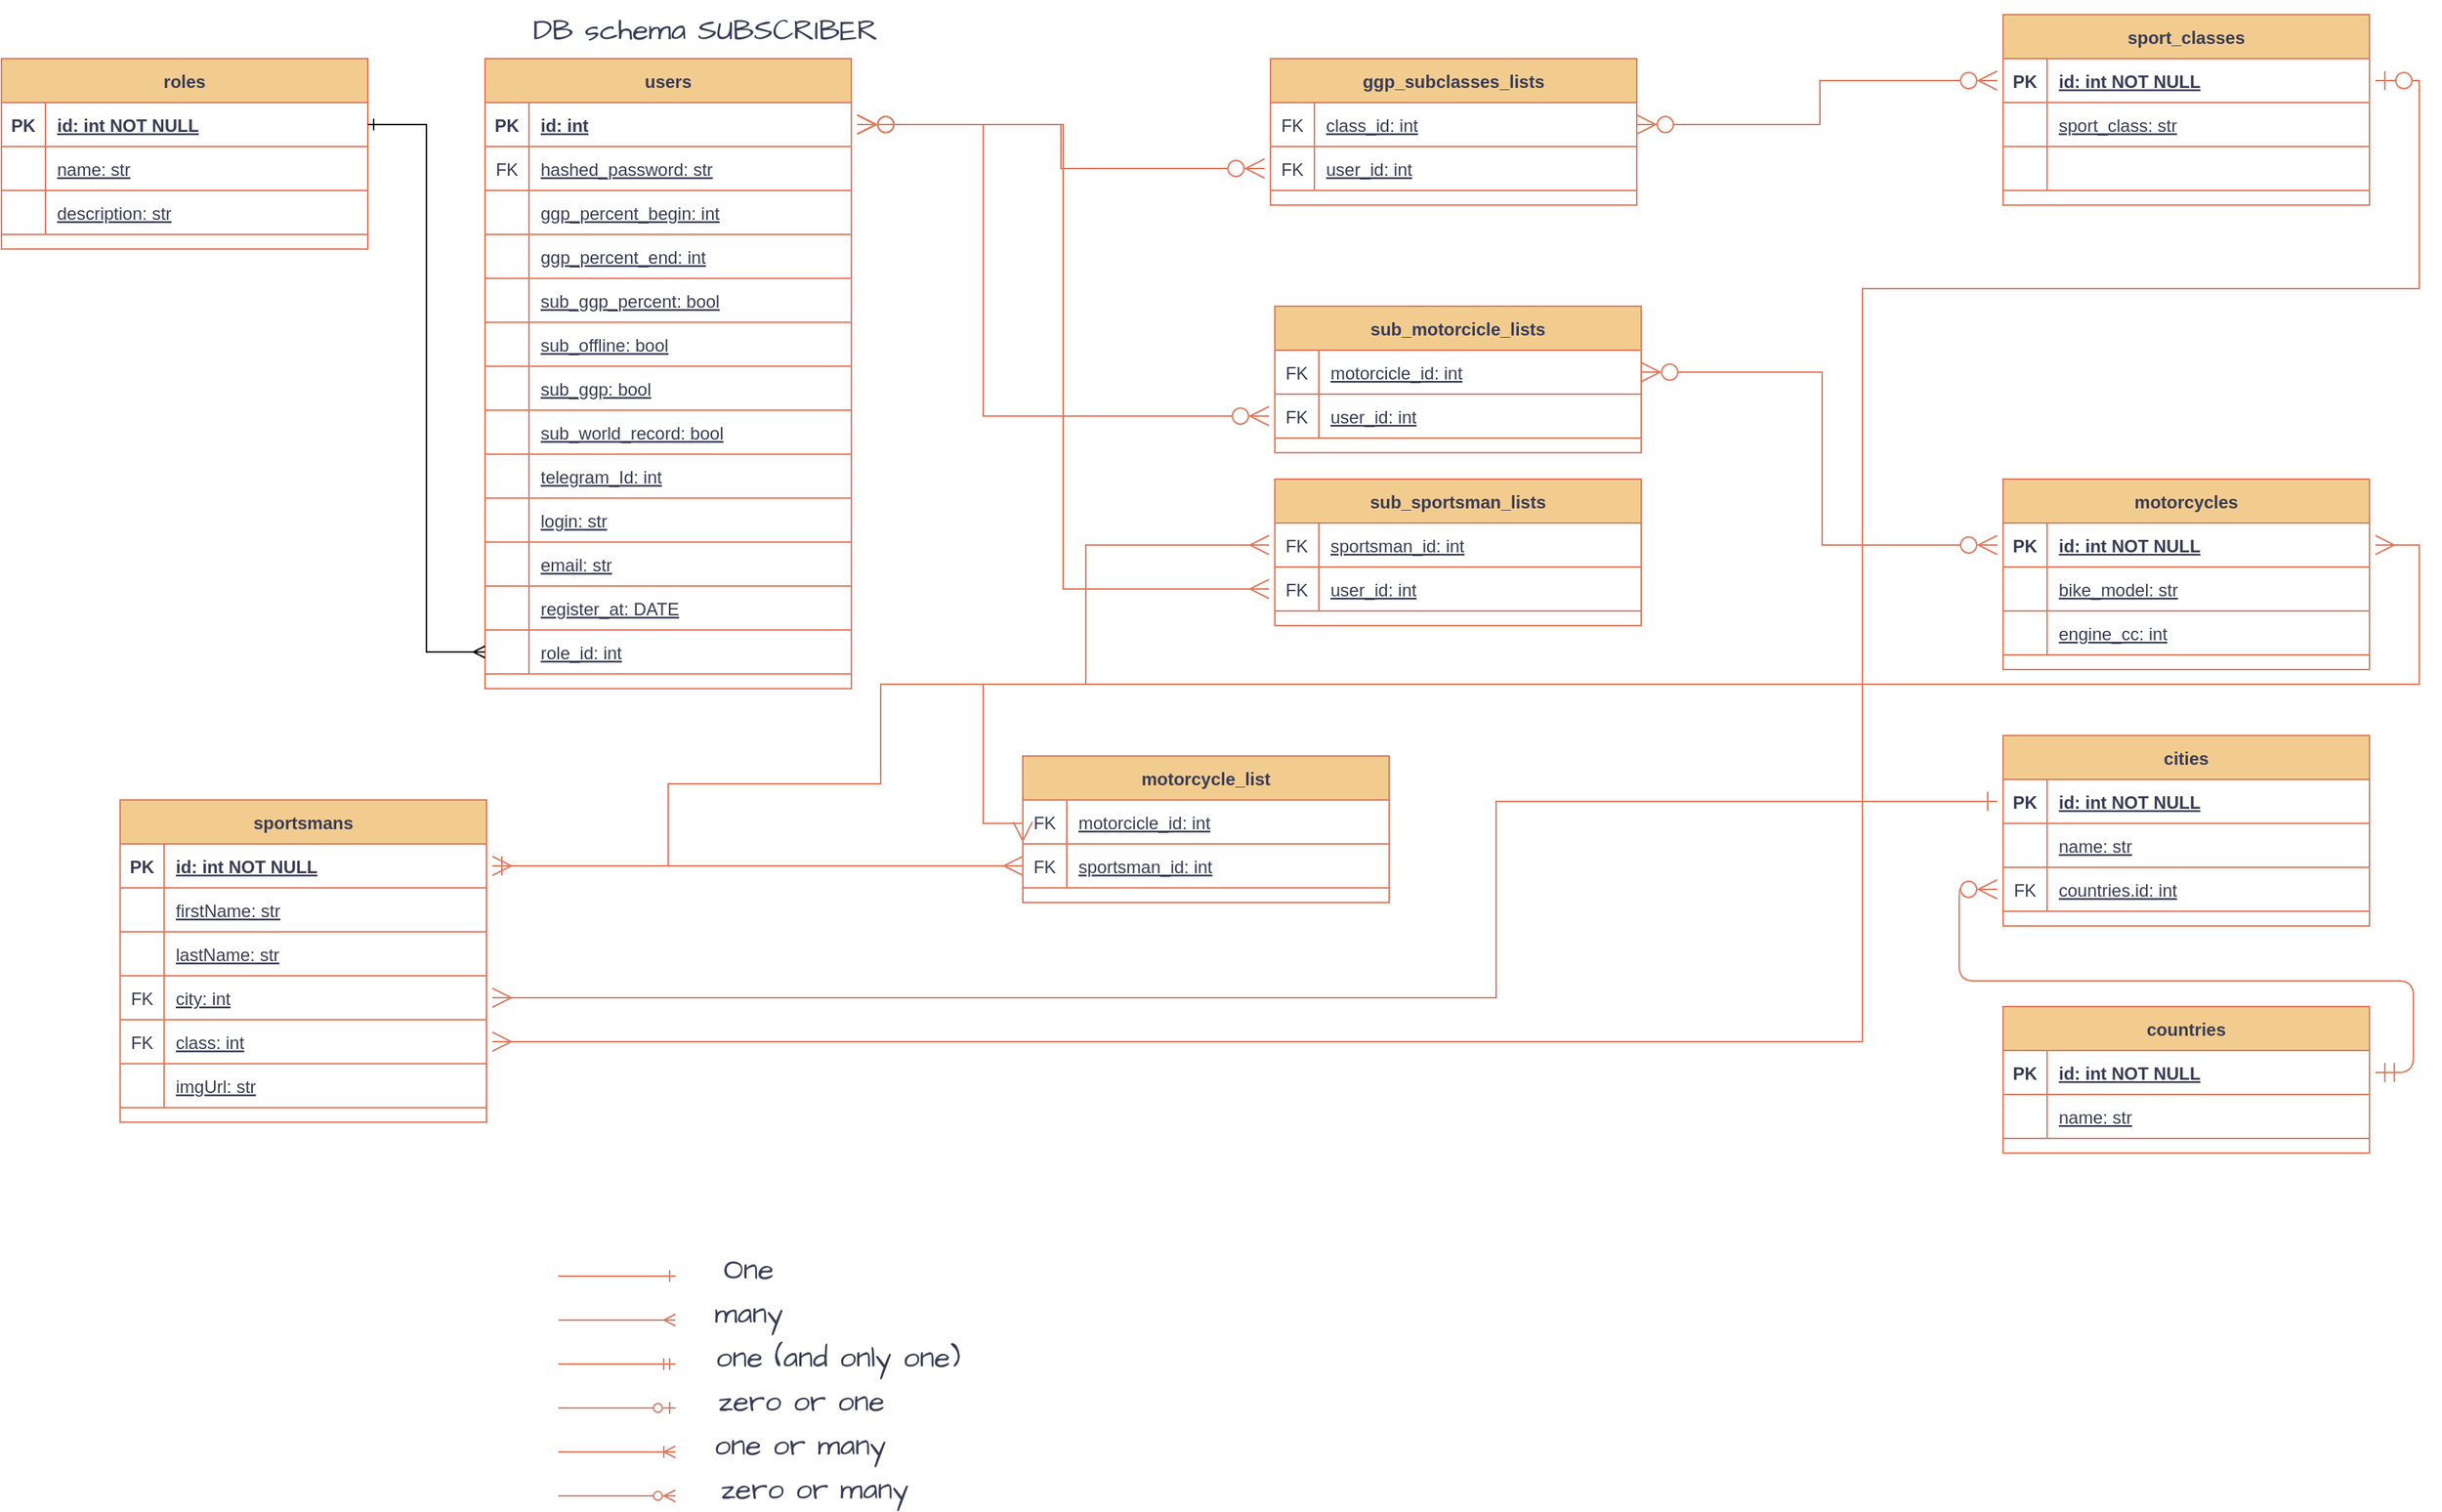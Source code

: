 <mxfile version="22.1.3" type="google" pages="2">
  <diagram id="R2lEEEUBdFMjLlhIrx00" name="Subscribing">
    <mxGraphModel grid="1" page="1" gridSize="10" guides="1" tooltips="1" connect="1" arrows="1" fold="1" pageScale="1" pageWidth="1100" pageHeight="850" math="0" shadow="0" extFonts="Permanent Marker^https://fonts.googleapis.com/css?family=Permanent+Marker">
      <root>
        <mxCell id="0" />
        <mxCell id="1" parent="0" />
        <mxCell id="_cgeoRaBJhenix3YeFRU-6" value="users" style="shape=table;startSize=30;container=1;collapsible=1;childLayout=tableLayout;fixedRows=1;rowLines=0;fontStyle=1;align=center;resizeLast=1;labelBackgroundColor=none;rounded=0;movable=1;resizable=1;rotatable=1;deletable=1;editable=1;locked=0;connectable=1;fillColor=#F2CC8F;strokeColor=#E07A5F;fontColor=#393C56;" vertex="1" parent="1">
          <mxGeometry x="30" y="43" width="250" height="430" as="geometry" />
        </mxCell>
        <mxCell id="_cgeoRaBJhenix3YeFRU-10" value="" style="shape=partialRectangle;collapsible=0;dropTarget=0;pointerEvents=0;fillColor=none;points=[[0,0.5],[1,0.5]];portConstraint=eastwest;top=0;left=0;right=0;bottom=1;fontStyle=0;labelBackgroundColor=none;rounded=0;strokeColor=#E07A5F;fontColor=#393C56;" vertex="1" parent="_cgeoRaBJhenix3YeFRU-6">
          <mxGeometry y="30" width="250" height="30" as="geometry" />
        </mxCell>
        <mxCell id="_cgeoRaBJhenix3YeFRU-11" value="PK" style="shape=partialRectangle;overflow=hidden;connectable=0;fillColor=none;top=0;left=0;bottom=0;right=0;fontStyle=1;labelBackgroundColor=none;rounded=0;strokeColor=#E07A5F;fontColor=#393C56;" vertex="1" parent="_cgeoRaBJhenix3YeFRU-10">
          <mxGeometry width="30" height="30" as="geometry">
            <mxRectangle width="30" height="30" as="alternateBounds" />
          </mxGeometry>
        </mxCell>
        <mxCell id="_cgeoRaBJhenix3YeFRU-12" value="id: int" style="shape=partialRectangle;overflow=hidden;connectable=0;fillColor=none;top=0;left=0;bottom=0;right=0;align=left;spacingLeft=6;fontStyle=5;labelBackgroundColor=none;rounded=0;strokeColor=#E07A5F;fontColor=#393C56;" vertex="1" parent="_cgeoRaBJhenix3YeFRU-10">
          <mxGeometry x="30" width="220" height="30" as="geometry">
            <mxRectangle width="220" height="30" as="alternateBounds" />
          </mxGeometry>
        </mxCell>
        <mxCell id="_cgeoRaBJhenix3YeFRU-16" value="" style="shape=partialRectangle;collapsible=0;dropTarget=0;pointerEvents=0;fillColor=none;points=[[0,0.5],[1,0.5]];portConstraint=eastwest;top=0;left=0;right=0;bottom=1;fontStyle=0;labelBackgroundColor=none;rounded=0;strokeColor=#E07A5F;fontColor=#393C56;" vertex="1" parent="_cgeoRaBJhenix3YeFRU-6">
          <mxGeometry y="60" width="250" height="30" as="geometry" />
        </mxCell>
        <mxCell id="_cgeoRaBJhenix3YeFRU-17" value="FK" style="shape=partialRectangle;overflow=hidden;connectable=0;fillColor=none;top=0;left=0;bottom=0;right=0;fontStyle=0;labelBackgroundColor=none;rounded=0;strokeColor=#E07A5F;fontColor=#393C56;" vertex="1" parent="_cgeoRaBJhenix3YeFRU-16">
          <mxGeometry width="30" height="30" as="geometry">
            <mxRectangle width="30" height="30" as="alternateBounds" />
          </mxGeometry>
        </mxCell>
        <mxCell id="_cgeoRaBJhenix3YeFRU-18" value="hashed_password: str" style="shape=partialRectangle;overflow=hidden;connectable=0;fillColor=none;top=0;left=0;bottom=0;right=0;align=left;spacingLeft=6;fontStyle=4;labelBackgroundColor=none;rounded=0;strokeColor=#E07A5F;fontColor=#393C56;" vertex="1" parent="_cgeoRaBJhenix3YeFRU-16">
          <mxGeometry x="30" width="220" height="30" as="geometry">
            <mxRectangle width="220" height="30" as="alternateBounds" />
          </mxGeometry>
        </mxCell>
        <mxCell id="_cgeoRaBJhenix3YeFRU-19" value="" style="shape=partialRectangle;collapsible=0;dropTarget=0;pointerEvents=0;fillColor=none;points=[[0,0.5],[1,0.5]];portConstraint=eastwest;top=0;left=0;right=0;bottom=1;labelBackgroundColor=none;rounded=0;strokeColor=#E07A5F;fontColor=#393C56;" vertex="1" parent="_cgeoRaBJhenix3YeFRU-6">
          <mxGeometry y="90" width="250" height="30" as="geometry" />
        </mxCell>
        <mxCell id="_cgeoRaBJhenix3YeFRU-20" value="" style="shape=partialRectangle;overflow=hidden;connectable=0;fillColor=none;top=0;left=0;bottom=0;right=0;fontStyle=1;labelBackgroundColor=none;rounded=0;strokeColor=#E07A5F;fontColor=#393C56;" vertex="1" parent="_cgeoRaBJhenix3YeFRU-19">
          <mxGeometry width="30" height="30" as="geometry">
            <mxRectangle width="30" height="30" as="alternateBounds" />
          </mxGeometry>
        </mxCell>
        <mxCell id="_cgeoRaBJhenix3YeFRU-21" value="ggp_percent_begin: int" style="shape=partialRectangle;overflow=hidden;connectable=0;fillColor=none;top=0;left=0;bottom=0;right=0;align=left;spacingLeft=6;fontStyle=4;labelBackgroundColor=none;rounded=0;strokeColor=#E07A5F;fontColor=#393C56;" vertex="1" parent="_cgeoRaBJhenix3YeFRU-19">
          <mxGeometry x="30" width="220" height="30" as="geometry">
            <mxRectangle width="220" height="30" as="alternateBounds" />
          </mxGeometry>
        </mxCell>
        <mxCell id="_cgeoRaBJhenix3YeFRU-22" value="" style="shape=partialRectangle;collapsible=0;dropTarget=0;pointerEvents=0;fillColor=none;points=[[0,0.5],[1,0.5]];portConstraint=eastwest;top=0;left=0;right=0;bottom=1;labelBackgroundColor=none;rounded=0;strokeColor=#E07A5F;fontColor=#393C56;" vertex="1" parent="_cgeoRaBJhenix3YeFRU-6">
          <mxGeometry y="120" width="250" height="30" as="geometry" />
        </mxCell>
        <mxCell id="_cgeoRaBJhenix3YeFRU-23" value="" style="shape=partialRectangle;overflow=hidden;connectable=0;fillColor=none;top=0;left=0;bottom=0;right=0;fontStyle=1;labelBackgroundColor=none;rounded=0;strokeColor=#E07A5F;fontColor=#393C56;" vertex="1" parent="_cgeoRaBJhenix3YeFRU-22">
          <mxGeometry width="30" height="30" as="geometry">
            <mxRectangle width="30" height="30" as="alternateBounds" />
          </mxGeometry>
        </mxCell>
        <mxCell id="_cgeoRaBJhenix3YeFRU-24" value="ggp_percent_end: int" style="shape=partialRectangle;overflow=hidden;connectable=0;fillColor=none;top=0;left=0;bottom=0;right=0;align=left;spacingLeft=6;fontStyle=4;labelBackgroundColor=none;rounded=0;container=1;strokeColor=#E07A5F;fontColor=#393C56;" vertex="1" parent="_cgeoRaBJhenix3YeFRU-22">
          <mxGeometry x="30" width="220" height="30" as="geometry">
            <mxRectangle width="220" height="30" as="alternateBounds" />
          </mxGeometry>
        </mxCell>
        <mxCell id="_cgeoRaBJhenix3YeFRU-25" value="" style="shape=partialRectangle;collapsible=0;dropTarget=0;pointerEvents=0;fillColor=none;points=[[0,0.5],[1,0.5]];portConstraint=eastwest;top=0;left=0;right=0;bottom=1;labelBackgroundColor=none;rounded=0;strokeColor=#E07A5F;fontColor=#393C56;" vertex="1" parent="_cgeoRaBJhenix3YeFRU-6">
          <mxGeometry y="150" width="250" height="30" as="geometry" />
        </mxCell>
        <mxCell id="_cgeoRaBJhenix3YeFRU-26" value="" style="shape=partialRectangle;overflow=hidden;connectable=0;fillColor=none;top=0;left=0;bottom=0;right=0;fontStyle=1;labelBackgroundColor=none;rounded=0;strokeColor=#E07A5F;fontColor=#393C56;" vertex="1" parent="_cgeoRaBJhenix3YeFRU-25">
          <mxGeometry width="30" height="30" as="geometry">
            <mxRectangle width="30" height="30" as="alternateBounds" />
          </mxGeometry>
        </mxCell>
        <mxCell id="_cgeoRaBJhenix3YeFRU-27" value="sub_ggp_percent: bool" style="shape=partialRectangle;overflow=hidden;connectable=0;fillColor=none;top=0;left=0;bottom=0;right=0;align=left;spacingLeft=6;fontStyle=4;labelBackgroundColor=none;rounded=0;strokeColor=#E07A5F;fontColor=#393C56;" vertex="1" parent="_cgeoRaBJhenix3YeFRU-25">
          <mxGeometry x="30" width="220" height="30" as="geometry">
            <mxRectangle width="220" height="30" as="alternateBounds" />
          </mxGeometry>
        </mxCell>
        <mxCell id="_cgeoRaBJhenix3YeFRU-31" value="" style="shape=partialRectangle;collapsible=0;dropTarget=0;pointerEvents=0;fillColor=none;points=[[0,0.5],[1,0.5]];portConstraint=eastwest;top=0;left=0;right=0;bottom=1;labelBackgroundColor=none;rounded=0;strokeColor=#E07A5F;fontColor=#393C56;" vertex="1" parent="_cgeoRaBJhenix3YeFRU-6">
          <mxGeometry y="180" width="250" height="30" as="geometry" />
        </mxCell>
        <mxCell id="_cgeoRaBJhenix3YeFRU-32" value="" style="shape=partialRectangle;overflow=hidden;connectable=0;fillColor=none;top=0;left=0;bottom=0;right=0;fontStyle=1;labelBackgroundColor=none;rounded=0;strokeColor=#E07A5F;fontColor=#393C56;" vertex="1" parent="_cgeoRaBJhenix3YeFRU-31">
          <mxGeometry width="30" height="30" as="geometry">
            <mxRectangle width="30" height="30" as="alternateBounds" />
          </mxGeometry>
        </mxCell>
        <mxCell id="_cgeoRaBJhenix3YeFRU-33" value="sub_offline: bool" style="shape=partialRectangle;overflow=hidden;connectable=0;fillColor=none;top=0;left=0;bottom=0;right=0;align=left;spacingLeft=6;fontStyle=4;labelBackgroundColor=none;rounded=0;strokeColor=#E07A5F;fontColor=#393C56;" vertex="1" parent="_cgeoRaBJhenix3YeFRU-31">
          <mxGeometry x="30" width="220" height="30" as="geometry">
            <mxRectangle width="220" height="30" as="alternateBounds" />
          </mxGeometry>
        </mxCell>
        <mxCell id="_cgeoRaBJhenix3YeFRU-34" value="" style="shape=partialRectangle;collapsible=0;dropTarget=0;pointerEvents=0;fillColor=none;points=[[0,0.5],[1,0.5]];portConstraint=eastwest;top=0;left=0;right=0;bottom=1;labelBackgroundColor=none;rounded=0;strokeColor=#E07A5F;fontColor=#393C56;" vertex="1" parent="_cgeoRaBJhenix3YeFRU-6">
          <mxGeometry y="210" width="250" height="30" as="geometry" />
        </mxCell>
        <mxCell id="_cgeoRaBJhenix3YeFRU-35" value="" style="shape=partialRectangle;overflow=hidden;connectable=0;fillColor=none;top=0;left=0;bottom=0;right=0;fontStyle=1;labelBackgroundColor=none;rounded=0;strokeColor=#E07A5F;fontColor=#393C56;" vertex="1" parent="_cgeoRaBJhenix3YeFRU-34">
          <mxGeometry width="30" height="30" as="geometry">
            <mxRectangle width="30" height="30" as="alternateBounds" />
          </mxGeometry>
        </mxCell>
        <mxCell id="_cgeoRaBJhenix3YeFRU-36" value="sub_ggp: bool" style="shape=partialRectangle;overflow=hidden;connectable=0;fillColor=none;top=0;left=0;bottom=0;right=0;align=left;spacingLeft=6;fontStyle=4;labelBackgroundColor=none;rounded=0;strokeColor=#E07A5F;fontColor=#393C56;" vertex="1" parent="_cgeoRaBJhenix3YeFRU-34">
          <mxGeometry x="30" width="220" height="30" as="geometry">
            <mxRectangle width="220" height="30" as="alternateBounds" />
          </mxGeometry>
        </mxCell>
        <mxCell id="s33kDzKLLqxGhcWH0pMU-7" value="" style="shape=partialRectangle;collapsible=0;dropTarget=0;pointerEvents=0;fillColor=none;points=[[0,0.5],[1,0.5]];portConstraint=eastwest;top=0;left=0;right=0;bottom=1;labelBackgroundColor=none;rounded=0;strokeColor=#E07A5F;fontColor=#393C56;" vertex="1" parent="_cgeoRaBJhenix3YeFRU-6">
          <mxGeometry y="240" width="250" height="30" as="geometry" />
        </mxCell>
        <mxCell id="s33kDzKLLqxGhcWH0pMU-8" value="" style="shape=partialRectangle;overflow=hidden;connectable=0;fillColor=none;top=0;left=0;bottom=0;right=0;fontStyle=1;labelBackgroundColor=none;rounded=0;strokeColor=#E07A5F;fontColor=#393C56;" vertex="1" parent="s33kDzKLLqxGhcWH0pMU-7">
          <mxGeometry width="30" height="30" as="geometry">
            <mxRectangle width="30" height="30" as="alternateBounds" />
          </mxGeometry>
        </mxCell>
        <mxCell id="s33kDzKLLqxGhcWH0pMU-9" value="sub_world_record: bool" style="shape=partialRectangle;overflow=hidden;connectable=0;fillColor=none;top=0;left=0;bottom=0;right=0;align=left;spacingLeft=6;fontStyle=4;labelBackgroundColor=none;rounded=0;strokeColor=#E07A5F;fontColor=#393C56;" vertex="1" parent="s33kDzKLLqxGhcWH0pMU-7">
          <mxGeometry x="30" width="220" height="30" as="geometry">
            <mxRectangle width="220" height="30" as="alternateBounds" />
          </mxGeometry>
        </mxCell>
        <mxCell id="QZ6SNM7GKt9PaoADE4Ih-1" value="" style="shape=partialRectangle;collapsible=0;dropTarget=0;pointerEvents=0;fillColor=none;points=[[0,0.5],[1,0.5]];portConstraint=eastwest;top=0;left=0;right=0;bottom=1;fontStyle=0;labelBackgroundColor=none;rounded=0;strokeColor=#E07A5F;fontColor=#393C56;" vertex="1" parent="_cgeoRaBJhenix3YeFRU-6">
          <mxGeometry y="270" width="250" height="30" as="geometry" />
        </mxCell>
        <mxCell id="QZ6SNM7GKt9PaoADE4Ih-2" value="" style="shape=partialRectangle;overflow=hidden;connectable=0;fillColor=none;top=0;left=0;bottom=0;right=0;fontStyle=0;labelBackgroundColor=none;rounded=0;strokeColor=#E07A5F;fontColor=#393C56;" vertex="1" parent="QZ6SNM7GKt9PaoADE4Ih-1">
          <mxGeometry width="30" height="30" as="geometry">
            <mxRectangle width="30" height="30" as="alternateBounds" />
          </mxGeometry>
        </mxCell>
        <mxCell id="QZ6SNM7GKt9PaoADE4Ih-3" value="telegram_Id: int" style="shape=partialRectangle;overflow=hidden;connectable=0;fillColor=none;top=0;left=0;bottom=0;right=0;align=left;spacingLeft=6;fontStyle=4;labelBackgroundColor=none;rounded=0;strokeColor=#E07A5F;fontColor=#393C56;" vertex="1" parent="QZ6SNM7GKt9PaoADE4Ih-1">
          <mxGeometry x="30" width="220" height="30" as="geometry">
            <mxRectangle width="220" height="30" as="alternateBounds" />
          </mxGeometry>
        </mxCell>
        <mxCell id="kr95B106P6FyLIZpfOvG-1" value="" style="shape=partialRectangle;collapsible=0;dropTarget=0;pointerEvents=0;fillColor=none;points=[[0,0.5],[1,0.5]];portConstraint=eastwest;top=0;left=0;right=0;bottom=1;fontStyle=0;labelBackgroundColor=none;rounded=0;strokeColor=#E07A5F;fontColor=#393C56;" vertex="1" parent="_cgeoRaBJhenix3YeFRU-6">
          <mxGeometry y="300" width="250" height="30" as="geometry" />
        </mxCell>
        <mxCell id="kr95B106P6FyLIZpfOvG-2" value="" style="shape=partialRectangle;overflow=hidden;connectable=0;fillColor=none;top=0;left=0;bottom=0;right=0;fontStyle=0;labelBackgroundColor=none;rounded=0;strokeColor=#E07A5F;fontColor=#393C56;" vertex="1" parent="kr95B106P6FyLIZpfOvG-1">
          <mxGeometry width="30" height="30" as="geometry">
            <mxRectangle width="30" height="30" as="alternateBounds" />
          </mxGeometry>
        </mxCell>
        <mxCell id="kr95B106P6FyLIZpfOvG-3" value="login: str" style="shape=partialRectangle;overflow=hidden;connectable=0;fillColor=none;top=0;left=0;bottom=0;right=0;align=left;spacingLeft=6;fontStyle=4;labelBackgroundColor=none;rounded=0;strokeColor=#E07A5F;fontColor=#393C56;" vertex="1" parent="kr95B106P6FyLIZpfOvG-1">
          <mxGeometry x="30" width="220" height="30" as="geometry">
            <mxRectangle width="220" height="30" as="alternateBounds" />
          </mxGeometry>
        </mxCell>
        <mxCell id="kr95B106P6FyLIZpfOvG-7" value="" style="shape=partialRectangle;collapsible=0;dropTarget=0;pointerEvents=0;fillColor=none;points=[[0,0.5],[1,0.5]];portConstraint=eastwest;top=0;left=0;right=0;bottom=1;fontStyle=0;labelBackgroundColor=none;rounded=0;strokeColor=#E07A5F;fontColor=#393C56;" vertex="1" parent="_cgeoRaBJhenix3YeFRU-6">
          <mxGeometry y="330" width="250" height="30" as="geometry" />
        </mxCell>
        <mxCell id="kr95B106P6FyLIZpfOvG-8" value="" style="shape=partialRectangle;overflow=hidden;connectable=0;fillColor=none;top=0;left=0;bottom=0;right=0;fontStyle=0;labelBackgroundColor=none;rounded=0;strokeColor=#E07A5F;fontColor=#393C56;" vertex="1" parent="kr95B106P6FyLIZpfOvG-7">
          <mxGeometry width="30" height="30" as="geometry">
            <mxRectangle width="30" height="30" as="alternateBounds" />
          </mxGeometry>
        </mxCell>
        <mxCell id="kr95B106P6FyLIZpfOvG-9" value="email: str" style="shape=partialRectangle;overflow=hidden;connectable=0;fillColor=none;top=0;left=0;bottom=0;right=0;align=left;spacingLeft=6;fontStyle=4;labelBackgroundColor=none;rounded=0;strokeColor=#E07A5F;fontColor=#393C56;" vertex="1" parent="kr95B106P6FyLIZpfOvG-7">
          <mxGeometry x="30" width="220" height="30" as="geometry">
            <mxRectangle width="220" height="30" as="alternateBounds" />
          </mxGeometry>
        </mxCell>
        <mxCell id="kr95B106P6FyLIZpfOvG-10" value="" style="shape=partialRectangle;collapsible=0;dropTarget=0;pointerEvents=0;fillColor=none;points=[[0,0.5],[1,0.5]];portConstraint=eastwest;top=0;left=0;right=0;bottom=1;fontStyle=0;labelBackgroundColor=none;rounded=0;strokeColor=#E07A5F;fontColor=#393C56;" vertex="1" parent="_cgeoRaBJhenix3YeFRU-6">
          <mxGeometry y="360" width="250" height="30" as="geometry" />
        </mxCell>
        <mxCell id="kr95B106P6FyLIZpfOvG-11" value="" style="shape=partialRectangle;overflow=hidden;connectable=0;fillColor=none;top=0;left=0;bottom=0;right=0;fontStyle=0;labelBackgroundColor=none;rounded=0;strokeColor=#E07A5F;fontColor=#393C56;" vertex="1" parent="kr95B106P6FyLIZpfOvG-10">
          <mxGeometry width="30" height="30" as="geometry">
            <mxRectangle width="30" height="30" as="alternateBounds" />
          </mxGeometry>
        </mxCell>
        <mxCell id="kr95B106P6FyLIZpfOvG-12" value="register_at: DATE" style="shape=partialRectangle;overflow=hidden;connectable=0;fillColor=none;top=0;left=0;bottom=0;right=0;align=left;spacingLeft=6;fontStyle=4;labelBackgroundColor=none;rounded=0;strokeColor=#E07A5F;fontColor=#393C56;" vertex="1" parent="kr95B106P6FyLIZpfOvG-10">
          <mxGeometry x="30" width="220" height="30" as="geometry">
            <mxRectangle width="220" height="30" as="alternateBounds" />
          </mxGeometry>
        </mxCell>
        <mxCell id="7Q-XRyIAVHOu_wGg9SOh-11" value="" style="shape=partialRectangle;collapsible=0;dropTarget=0;pointerEvents=0;fillColor=none;points=[[0,0.5],[1,0.5]];portConstraint=eastwest;top=0;left=0;right=0;bottom=1;fontStyle=0;labelBackgroundColor=none;rounded=0;strokeColor=#E07A5F;fontColor=#393C56;" vertex="1" parent="_cgeoRaBJhenix3YeFRU-6">
          <mxGeometry y="390" width="250" height="30" as="geometry" />
        </mxCell>
        <mxCell id="7Q-XRyIAVHOu_wGg9SOh-12" value="" style="shape=partialRectangle;overflow=hidden;connectable=0;fillColor=none;top=0;left=0;bottom=0;right=0;fontStyle=0;labelBackgroundColor=none;rounded=0;strokeColor=#E07A5F;fontColor=#393C56;" vertex="1" parent="7Q-XRyIAVHOu_wGg9SOh-11">
          <mxGeometry width="30" height="30" as="geometry">
            <mxRectangle width="30" height="30" as="alternateBounds" />
          </mxGeometry>
        </mxCell>
        <mxCell id="7Q-XRyIAVHOu_wGg9SOh-13" value="role_id: int" style="shape=partialRectangle;overflow=hidden;connectable=0;fillColor=none;top=0;left=0;bottom=0;right=0;align=left;spacingLeft=6;fontStyle=4;labelBackgroundColor=none;rounded=0;strokeColor=#E07A5F;fontColor=#393C56;" vertex="1" parent="7Q-XRyIAVHOu_wGg9SOh-11">
          <mxGeometry x="30" width="220" height="30" as="geometry">
            <mxRectangle width="220" height="30" as="alternateBounds" />
          </mxGeometry>
        </mxCell>
        <mxCell id="Dx6YsRC29iFP4qvrGP-T-42" value="sportsmans" style="shape=table;startSize=30;container=1;collapsible=1;childLayout=tableLayout;fixedRows=1;rowLines=0;fontStyle=1;align=center;resizeLast=1;labelBackgroundColor=none;rounded=0;fillColor=#F2CC8F;strokeColor=#E07A5F;fontColor=#393C56;" vertex="1" parent="1">
          <mxGeometry x="-219" y="549" width="250" height="220" as="geometry">
            <mxRectangle x="610" y="370" width="110" height="30" as="alternateBounds" />
          </mxGeometry>
        </mxCell>
        <mxCell id="Dx6YsRC29iFP4qvrGP-T-43" value="" style="shape=partialRectangle;collapsible=0;dropTarget=0;pointerEvents=0;fillColor=none;points=[[0,0.5],[1,0.5]];portConstraint=eastwest;top=0;left=0;right=0;bottom=1;labelBackgroundColor=none;rounded=0;strokeColor=#E07A5F;fontColor=#393C56;" vertex="1" parent="Dx6YsRC29iFP4qvrGP-T-42">
          <mxGeometry y="30" width="250" height="30" as="geometry" />
        </mxCell>
        <mxCell id="Dx6YsRC29iFP4qvrGP-T-44" value="PK" style="shape=partialRectangle;overflow=hidden;connectable=0;fillColor=none;top=0;left=0;bottom=0;right=0;fontStyle=1;labelBackgroundColor=none;rounded=0;strokeColor=#E07A5F;fontColor=#393C56;" vertex="1" parent="Dx6YsRC29iFP4qvrGP-T-43">
          <mxGeometry width="30" height="30" as="geometry">
            <mxRectangle width="30" height="30" as="alternateBounds" />
          </mxGeometry>
        </mxCell>
        <mxCell id="Dx6YsRC29iFP4qvrGP-T-45" value="id: int NOT NULL" style="shape=partialRectangle;overflow=hidden;connectable=0;fillColor=none;top=0;left=0;bottom=0;right=0;align=left;spacingLeft=6;fontStyle=5;labelBackgroundColor=none;rounded=0;strokeColor=#E07A5F;fontColor=#393C56;" vertex="1" parent="Dx6YsRC29iFP4qvrGP-T-43">
          <mxGeometry x="30" width="220" height="30" as="geometry">
            <mxRectangle width="220" height="30" as="alternateBounds" />
          </mxGeometry>
        </mxCell>
        <mxCell id="Dx6YsRC29iFP4qvrGP-T-52" value="" style="shape=partialRectangle;collapsible=0;dropTarget=0;pointerEvents=0;fillColor=none;points=[[0,0.5],[1,0.5]];portConstraint=eastwest;top=0;left=0;right=0;bottom=1;labelBackgroundColor=none;rounded=0;strokeColor=#E07A5F;fontColor=#393C56;" vertex="1" parent="Dx6YsRC29iFP4qvrGP-T-42">
          <mxGeometry y="60" width="250" height="30" as="geometry" />
        </mxCell>
        <mxCell id="Dx6YsRC29iFP4qvrGP-T-53" value="" style="shape=partialRectangle;overflow=hidden;connectable=0;fillColor=none;top=0;left=0;bottom=0;right=0;fontStyle=1;labelBackgroundColor=none;rounded=0;strokeColor=#E07A5F;fontColor=#393C56;" vertex="1" parent="Dx6YsRC29iFP4qvrGP-T-52">
          <mxGeometry width="30" height="30" as="geometry">
            <mxRectangle width="30" height="30" as="alternateBounds" />
          </mxGeometry>
        </mxCell>
        <mxCell id="Dx6YsRC29iFP4qvrGP-T-54" value="firstName: str" style="shape=partialRectangle;overflow=hidden;connectable=0;fillColor=none;top=0;left=0;bottom=0;right=0;align=left;spacingLeft=6;fontStyle=4;labelBackgroundColor=none;rounded=0;strokeColor=#E07A5F;fontColor=#393C56;" vertex="1" parent="Dx6YsRC29iFP4qvrGP-T-52">
          <mxGeometry x="30" width="220" height="30" as="geometry">
            <mxRectangle width="220" height="30" as="alternateBounds" />
          </mxGeometry>
        </mxCell>
        <mxCell id="Dx6YsRC29iFP4qvrGP-T-55" value="" style="shape=partialRectangle;collapsible=0;dropTarget=0;pointerEvents=0;fillColor=none;points=[[0,0.5],[1,0.5]];portConstraint=eastwest;top=0;left=0;right=0;bottom=1;labelBackgroundColor=none;rounded=0;strokeColor=#E07A5F;fontColor=#393C56;" vertex="1" parent="Dx6YsRC29iFP4qvrGP-T-42">
          <mxGeometry y="90" width="250" height="30" as="geometry" />
        </mxCell>
        <mxCell id="Dx6YsRC29iFP4qvrGP-T-56" value="" style="shape=partialRectangle;overflow=hidden;connectable=0;fillColor=none;top=0;left=0;bottom=0;right=0;fontStyle=1;labelBackgroundColor=none;rounded=0;strokeColor=#E07A5F;fontColor=#393C56;" vertex="1" parent="Dx6YsRC29iFP4qvrGP-T-55">
          <mxGeometry width="30" height="30" as="geometry">
            <mxRectangle width="30" height="30" as="alternateBounds" />
          </mxGeometry>
        </mxCell>
        <mxCell id="Dx6YsRC29iFP4qvrGP-T-57" value="lastName: str" style="shape=partialRectangle;overflow=hidden;connectable=0;fillColor=none;top=0;left=0;bottom=0;right=0;align=left;spacingLeft=6;fontStyle=4;labelBackgroundColor=none;rounded=0;strokeColor=#E07A5F;fontColor=#393C56;" vertex="1" parent="Dx6YsRC29iFP4qvrGP-T-55">
          <mxGeometry x="30" width="220" height="30" as="geometry">
            <mxRectangle width="220" height="30" as="alternateBounds" />
          </mxGeometry>
        </mxCell>
        <mxCell id="Dx6YsRC29iFP4qvrGP-T-58" value="" style="shape=partialRectangle;collapsible=0;dropTarget=0;pointerEvents=0;fillColor=none;points=[[0,0.5],[1,0.5]];portConstraint=eastwest;top=0;left=0;right=0;bottom=1;labelBackgroundColor=none;rounded=0;strokeColor=#E07A5F;fontColor=#393C56;" vertex="1" parent="Dx6YsRC29iFP4qvrGP-T-42">
          <mxGeometry y="120" width="250" height="30" as="geometry" />
        </mxCell>
        <mxCell id="Dx6YsRC29iFP4qvrGP-T-59" value="FK" style="shape=partialRectangle;overflow=hidden;connectable=0;fillColor=none;top=0;left=0;bottom=0;right=0;fontStyle=0;labelBackgroundColor=none;rounded=0;strokeColor=#E07A5F;fontColor=#393C56;" vertex="1" parent="Dx6YsRC29iFP4qvrGP-T-58">
          <mxGeometry width="30" height="30" as="geometry">
            <mxRectangle width="30" height="30" as="alternateBounds" />
          </mxGeometry>
        </mxCell>
        <mxCell id="Dx6YsRC29iFP4qvrGP-T-60" value="city: int" style="shape=partialRectangle;overflow=hidden;connectable=0;fillColor=none;top=0;left=0;bottom=0;right=0;align=left;spacingLeft=6;fontStyle=4;labelBackgroundColor=none;rounded=0;strokeColor=#E07A5F;fontColor=#393C56;" vertex="1" parent="Dx6YsRC29iFP4qvrGP-T-58">
          <mxGeometry x="30" width="220" height="30" as="geometry">
            <mxRectangle width="220" height="30" as="alternateBounds" />
          </mxGeometry>
        </mxCell>
        <mxCell id="Dx6YsRC29iFP4qvrGP-T-74" value="" style="shape=partialRectangle;collapsible=0;dropTarget=0;pointerEvents=0;fillColor=none;points=[[0,0.5],[1,0.5]];portConstraint=eastwest;top=0;left=0;right=0;bottom=1;labelBackgroundColor=none;rounded=0;strokeColor=#E07A5F;fontColor=#393C56;" vertex="1" parent="Dx6YsRC29iFP4qvrGP-T-42">
          <mxGeometry y="150" width="250" height="30" as="geometry" />
        </mxCell>
        <mxCell id="Dx6YsRC29iFP4qvrGP-T-75" value="FK" style="shape=partialRectangle;overflow=hidden;connectable=0;fillColor=none;top=0;left=0;bottom=0;right=0;fontStyle=0;labelBackgroundColor=none;rounded=0;strokeColor=#E07A5F;fontColor=#393C56;" vertex="1" parent="Dx6YsRC29iFP4qvrGP-T-74">
          <mxGeometry width="30" height="30" as="geometry">
            <mxRectangle width="30" height="30" as="alternateBounds" />
          </mxGeometry>
        </mxCell>
        <mxCell id="Dx6YsRC29iFP4qvrGP-T-76" value="class: int" style="shape=partialRectangle;overflow=hidden;connectable=0;fillColor=none;top=0;left=0;bottom=0;right=0;align=left;spacingLeft=6;fontStyle=4;labelBackgroundColor=none;rounded=0;strokeColor=#E07A5F;fontColor=#393C56;" vertex="1" parent="Dx6YsRC29iFP4qvrGP-T-74">
          <mxGeometry x="30" width="220" height="30" as="geometry">
            <mxRectangle width="220" height="30" as="alternateBounds" />
          </mxGeometry>
        </mxCell>
        <mxCell id="Dx6YsRC29iFP4qvrGP-T-80" value="" style="shape=partialRectangle;collapsible=0;dropTarget=0;pointerEvents=0;fillColor=none;points=[[0,0.5],[1,0.5]];portConstraint=eastwest;top=0;left=0;right=0;bottom=1;labelBackgroundColor=none;rounded=0;strokeColor=#E07A5F;fontColor=#393C56;" vertex="1" parent="Dx6YsRC29iFP4qvrGP-T-42">
          <mxGeometry y="180" width="250" height="30" as="geometry" />
        </mxCell>
        <mxCell id="Dx6YsRC29iFP4qvrGP-T-81" value="" style="shape=partialRectangle;overflow=hidden;connectable=0;fillColor=none;top=0;left=0;bottom=0;right=0;fontStyle=1;labelBackgroundColor=none;rounded=0;strokeColor=#E07A5F;fontColor=#393C56;" vertex="1" parent="Dx6YsRC29iFP4qvrGP-T-80">
          <mxGeometry width="30" height="30" as="geometry">
            <mxRectangle width="30" height="30" as="alternateBounds" />
          </mxGeometry>
        </mxCell>
        <mxCell id="Dx6YsRC29iFP4qvrGP-T-82" value="imgUrl: str" style="shape=partialRectangle;overflow=hidden;connectable=0;fillColor=none;top=0;left=0;bottom=0;right=0;align=left;spacingLeft=6;fontStyle=4;labelBackgroundColor=none;rounded=0;strokeColor=#E07A5F;fontColor=#393C56;" vertex="1" parent="Dx6YsRC29iFP4qvrGP-T-80">
          <mxGeometry x="30" width="220" height="30" as="geometry">
            <mxRectangle width="220" height="30" as="alternateBounds" />
          </mxGeometry>
        </mxCell>
        <mxCell id="Dx6YsRC29iFP4qvrGP-T-86" value="motorcycles" style="shape=table;startSize=30;container=1;collapsible=1;childLayout=tableLayout;fixedRows=1;rowLines=0;fontStyle=1;align=center;resizeLast=1;labelBackgroundColor=none;rounded=0;fillColor=#F2CC8F;strokeColor=#E07A5F;fontColor=#393C56;" vertex="1" parent="1">
          <mxGeometry x="1066" y="330" width="250" height="130" as="geometry">
            <mxRectangle x="1070" y="320" width="110" height="30" as="alternateBounds" />
          </mxGeometry>
        </mxCell>
        <mxCell id="Dx6YsRC29iFP4qvrGP-T-87" value="" style="shape=partialRectangle;collapsible=0;dropTarget=0;pointerEvents=0;fillColor=none;points=[[0,0.5],[1,0.5]];portConstraint=eastwest;top=0;left=0;right=0;bottom=1;labelBackgroundColor=none;rounded=0;strokeColor=#E07A5F;fontColor=#393C56;" vertex="1" parent="Dx6YsRC29iFP4qvrGP-T-86">
          <mxGeometry y="30" width="250" height="30" as="geometry" />
        </mxCell>
        <mxCell id="Dx6YsRC29iFP4qvrGP-T-88" value="PK" style="shape=partialRectangle;overflow=hidden;connectable=0;fillColor=none;top=0;left=0;bottom=0;right=0;fontStyle=1;labelBackgroundColor=none;rounded=0;strokeColor=#E07A5F;fontColor=#393C56;" vertex="1" parent="Dx6YsRC29iFP4qvrGP-T-87">
          <mxGeometry width="30" height="30" as="geometry">
            <mxRectangle width="30" height="30" as="alternateBounds" />
          </mxGeometry>
        </mxCell>
        <mxCell id="Dx6YsRC29iFP4qvrGP-T-89" value="id: int NOT NULL" style="shape=partialRectangle;overflow=hidden;connectable=0;fillColor=none;top=0;left=0;bottom=0;right=0;align=left;spacingLeft=6;fontStyle=5;labelBackgroundColor=none;rounded=0;strokeColor=#E07A5F;fontColor=#393C56;" vertex="1" parent="Dx6YsRC29iFP4qvrGP-T-87">
          <mxGeometry x="30" width="220" height="30" as="geometry">
            <mxRectangle width="220" height="30" as="alternateBounds" />
          </mxGeometry>
        </mxCell>
        <mxCell id="Dx6YsRC29iFP4qvrGP-T-90" value="" style="shape=partialRectangle;collapsible=0;dropTarget=0;pointerEvents=0;fillColor=none;points=[[0,0.5],[1,0.5]];portConstraint=eastwest;top=0;left=0;right=0;bottom=1;fontStyle=0;labelBackgroundColor=none;rounded=0;strokeColor=#E07A5F;fontColor=#393C56;" vertex="1" parent="Dx6YsRC29iFP4qvrGP-T-86">
          <mxGeometry y="60" width="250" height="30" as="geometry" />
        </mxCell>
        <mxCell id="Dx6YsRC29iFP4qvrGP-T-91" value="" style="shape=partialRectangle;overflow=hidden;connectable=0;fillColor=none;top=0;left=0;bottom=0;right=0;fontStyle=0;labelBackgroundColor=none;rounded=0;strokeColor=#E07A5F;fontColor=#393C56;" vertex="1" parent="Dx6YsRC29iFP4qvrGP-T-90">
          <mxGeometry width="30" height="30" as="geometry">
            <mxRectangle width="30" height="30" as="alternateBounds" />
          </mxGeometry>
        </mxCell>
        <mxCell id="Dx6YsRC29iFP4qvrGP-T-92" value="bike_model: str" style="shape=partialRectangle;overflow=hidden;connectable=0;fillColor=none;top=0;left=0;bottom=0;right=0;align=left;spacingLeft=6;fontStyle=4;labelBackgroundColor=none;rounded=0;strokeColor=#E07A5F;fontColor=#393C56;" vertex="1" parent="Dx6YsRC29iFP4qvrGP-T-90">
          <mxGeometry x="30" width="220" height="30" as="geometry">
            <mxRectangle width="220" height="30" as="alternateBounds" />
          </mxGeometry>
        </mxCell>
        <mxCell id="Dx6YsRC29iFP4qvrGP-T-93" value="" style="shape=partialRectangle;collapsible=0;dropTarget=0;pointerEvents=0;fillColor=none;points=[[0,0.5],[1,0.5]];portConstraint=eastwest;top=0;left=0;right=0;bottom=1;fontStyle=0;labelBackgroundColor=none;rounded=0;strokeColor=#E07A5F;fontColor=#393C56;" vertex="1" parent="Dx6YsRC29iFP4qvrGP-T-86">
          <mxGeometry y="90" width="250" height="30" as="geometry" />
        </mxCell>
        <mxCell id="Dx6YsRC29iFP4qvrGP-T-94" value="" style="shape=partialRectangle;overflow=hidden;connectable=0;fillColor=none;top=0;left=0;bottom=0;right=0;fontStyle=0;labelBackgroundColor=none;rounded=0;strokeColor=#E07A5F;fontColor=#393C56;" vertex="1" parent="Dx6YsRC29iFP4qvrGP-T-93">
          <mxGeometry width="30" height="30" as="geometry">
            <mxRectangle width="30" height="30" as="alternateBounds" />
          </mxGeometry>
        </mxCell>
        <mxCell id="Dx6YsRC29iFP4qvrGP-T-95" value="engine_cc: int" style="shape=partialRectangle;overflow=hidden;connectable=0;fillColor=none;top=0;left=0;bottom=0;right=0;align=left;spacingLeft=6;fontStyle=4;labelBackgroundColor=none;rounded=0;strokeColor=#E07A5F;fontColor=#393C56;" vertex="1" parent="Dx6YsRC29iFP4qvrGP-T-93">
          <mxGeometry x="30" width="220" height="30" as="geometry">
            <mxRectangle width="220" height="30" as="alternateBounds" />
          </mxGeometry>
        </mxCell>
        <mxCell id="Dx6YsRC29iFP4qvrGP-T-121" value="motorcycle_list" style="shape=table;startSize=30;container=1;collapsible=1;childLayout=tableLayout;fixedRows=1;rowLines=0;fontStyle=1;align=center;resizeLast=1;labelBackgroundColor=none;rounded=0;fillColor=#F2CC8F;strokeColor=#E07A5F;fontColor=#393C56;" vertex="1" parent="1">
          <mxGeometry x="397" y="519" width="250" height="100" as="geometry">
            <mxRectangle x="1070" y="320" width="110" height="30" as="alternateBounds" />
          </mxGeometry>
        </mxCell>
        <mxCell id="Dx6YsRC29iFP4qvrGP-T-125" value="" style="shape=partialRectangle;collapsible=0;dropTarget=0;pointerEvents=0;fillColor=none;points=[[0,0.5],[1,0.5]];portConstraint=eastwest;top=0;left=0;right=0;bottom=1;fontStyle=0;labelBackgroundColor=none;rounded=0;strokeColor=#E07A5F;fontColor=#393C56;" vertex="1" parent="Dx6YsRC29iFP4qvrGP-T-121">
          <mxGeometry y="30" width="250" height="30" as="geometry" />
        </mxCell>
        <mxCell id="Dx6YsRC29iFP4qvrGP-T-126" value="FK" style="shape=partialRectangle;overflow=hidden;connectable=0;fillColor=none;top=0;left=0;bottom=0;right=0;fontStyle=0;labelBackgroundColor=none;rounded=0;strokeColor=#E07A5F;fontColor=#393C56;" vertex="1" parent="Dx6YsRC29iFP4qvrGP-T-125">
          <mxGeometry width="30" height="30" as="geometry">
            <mxRectangle width="30" height="30" as="alternateBounds" />
          </mxGeometry>
        </mxCell>
        <mxCell id="Dx6YsRC29iFP4qvrGP-T-127" value="motorcicle_id: int" style="shape=partialRectangle;overflow=hidden;connectable=0;fillColor=none;top=0;left=0;bottom=0;right=0;align=left;spacingLeft=6;fontStyle=4;labelBackgroundColor=none;rounded=0;strokeColor=#E07A5F;fontColor=#393C56;" vertex="1" parent="Dx6YsRC29iFP4qvrGP-T-125">
          <mxGeometry x="30" width="220" height="30" as="geometry">
            <mxRectangle width="220" height="30" as="alternateBounds" />
          </mxGeometry>
        </mxCell>
        <mxCell id="Dx6YsRC29iFP4qvrGP-T-128" value="" style="shape=partialRectangle;collapsible=0;dropTarget=0;pointerEvents=0;fillColor=none;points=[[0,0.5],[1,0.5]];portConstraint=eastwest;top=0;left=0;right=0;bottom=1;fontStyle=0;labelBackgroundColor=none;rounded=0;strokeColor=#E07A5F;fontColor=#393C56;" vertex="1" parent="Dx6YsRC29iFP4qvrGP-T-121">
          <mxGeometry y="60" width="250" height="30" as="geometry" />
        </mxCell>
        <mxCell id="Dx6YsRC29iFP4qvrGP-T-129" value="FK" style="shape=partialRectangle;overflow=hidden;connectable=0;fillColor=none;top=0;left=0;bottom=0;right=0;fontStyle=0;labelBackgroundColor=none;rounded=0;strokeColor=#E07A5F;fontColor=#393C56;" vertex="1" parent="Dx6YsRC29iFP4qvrGP-T-128">
          <mxGeometry width="30" height="30" as="geometry">
            <mxRectangle width="30" height="30" as="alternateBounds" />
          </mxGeometry>
        </mxCell>
        <mxCell id="Dx6YsRC29iFP4qvrGP-T-130" value="sportsman_id: int" style="shape=partialRectangle;overflow=hidden;connectable=0;fillColor=none;top=0;left=0;bottom=0;right=0;align=left;spacingLeft=6;fontStyle=4;labelBackgroundColor=none;rounded=0;strokeColor=#E07A5F;fontColor=#393C56;" vertex="1" parent="Dx6YsRC29iFP4qvrGP-T-128">
          <mxGeometry x="30" width="220" height="30" as="geometry">
            <mxRectangle width="220" height="30" as="alternateBounds" />
          </mxGeometry>
        </mxCell>
        <mxCell id="Dx6YsRC29iFP4qvrGP-T-134" style="edgeStyle=orthogonalEdgeStyle;rounded=0;hachureGap=4;orthogonalLoop=1;jettySize=auto;html=1;exitX=0;exitY=0.5;exitDx=0;exitDy=0;fontFamily=Architects Daughter;fontSource=https%3A%2F%2Ffonts.googleapis.com%2Fcss%3Ffamily%3DArchitects%2BDaughter;fontSize=16;startArrow=ERmany;startFill=0;endArrow=ERone;endFill=0;labelBackgroundColor=none;fontColor=default;strokeColor=#E07A5F;targetPerimeterSpacing=4;endSize=11;sourcePerimeterSpacing=4;startSize=11;" edge="1" parent="1" source="Dx6YsRC29iFP4qvrGP-T-128" target="Dx6YsRC29iFP4qvrGP-T-43">
          <mxGeometry relative="1" as="geometry">
            <mxPoint x="290" y="568.0" as="targetPoint" />
          </mxGeometry>
        </mxCell>
        <mxCell id="Dx6YsRC29iFP4qvrGP-T-135" style="edgeStyle=orthogonalEdgeStyle;rounded=0;hachureGap=4;orthogonalLoop=1;jettySize=auto;html=1;exitX=0;exitY=0.5;exitDx=0;exitDy=0;fontFamily=Architects Daughter;fontSource=https%3A%2F%2Ffonts.googleapis.com%2Fcss%3Ffamily%3DArchitects%2BDaughter;fontSize=16;startArrow=ERmany;startFill=0;endArrow=ERmany;endFill=0;labelBackgroundColor=none;fontColor=default;strokeColor=#E07A5F;targetPerimeterSpacing=4;endSize=11;sourcePerimeterSpacing=4;startSize=11;" edge="1" parent="1" source="Dx6YsRC29iFP4qvrGP-T-125" target="Dx6YsRC29iFP4qvrGP-T-87">
          <mxGeometry relative="1" as="geometry">
            <Array as="points">
              <mxPoint x="370" y="565" />
              <mxPoint x="370" y="470" />
              <mxPoint x="1350" y="470" />
              <mxPoint x="1350" y="375" />
            </Array>
          </mxGeometry>
        </mxCell>
        <mxCell id="Dx6YsRC29iFP4qvrGP-T-170" value="sport_classes" style="shape=table;startSize=30;container=1;collapsible=1;childLayout=tableLayout;fixedRows=1;rowLines=0;fontStyle=1;align=center;resizeLast=1;labelBackgroundColor=none;rounded=0;fillColor=#F2CC8F;strokeColor=#E07A5F;fontColor=#393C56;" vertex="1" parent="1">
          <mxGeometry x="1066" y="13" width="250" height="130" as="geometry">
            <mxRectangle x="1070" y="320" width="110" height="30" as="alternateBounds" />
          </mxGeometry>
        </mxCell>
        <mxCell id="Dx6YsRC29iFP4qvrGP-T-171" value="" style="shape=partialRectangle;collapsible=0;dropTarget=0;pointerEvents=0;fillColor=none;points=[[0,0.5],[1,0.5]];portConstraint=eastwest;top=0;left=0;right=0;bottom=1;labelBackgroundColor=none;rounded=0;strokeColor=#E07A5F;fontColor=#393C56;" vertex="1" parent="Dx6YsRC29iFP4qvrGP-T-170">
          <mxGeometry y="30" width="250" height="30" as="geometry" />
        </mxCell>
        <mxCell id="Dx6YsRC29iFP4qvrGP-T-172" value="PK" style="shape=partialRectangle;overflow=hidden;connectable=0;fillColor=none;top=0;left=0;bottom=0;right=0;fontStyle=1;labelBackgroundColor=none;rounded=0;strokeColor=#E07A5F;fontColor=#393C56;" vertex="1" parent="Dx6YsRC29iFP4qvrGP-T-171">
          <mxGeometry width="30" height="30" as="geometry">
            <mxRectangle width="30" height="30" as="alternateBounds" />
          </mxGeometry>
        </mxCell>
        <mxCell id="Dx6YsRC29iFP4qvrGP-T-173" value="id: int NOT NULL" style="shape=partialRectangle;overflow=hidden;connectable=0;fillColor=none;top=0;left=0;bottom=0;right=0;align=left;spacingLeft=6;fontStyle=5;labelBackgroundColor=none;rounded=0;strokeColor=#E07A5F;fontColor=#393C56;" vertex="1" parent="Dx6YsRC29iFP4qvrGP-T-171">
          <mxGeometry x="30" width="220" height="30" as="geometry">
            <mxRectangle width="220" height="30" as="alternateBounds" />
          </mxGeometry>
        </mxCell>
        <mxCell id="Dx6YsRC29iFP4qvrGP-T-174" value="" style="shape=partialRectangle;collapsible=0;dropTarget=0;pointerEvents=0;fillColor=none;points=[[0,0.5],[1,0.5]];portConstraint=eastwest;top=0;left=0;right=0;bottom=1;fontStyle=0;labelBackgroundColor=none;rounded=0;strokeColor=#E07A5F;fontColor=#393C56;" vertex="1" parent="Dx6YsRC29iFP4qvrGP-T-170">
          <mxGeometry y="60" width="250" height="30" as="geometry" />
        </mxCell>
        <mxCell id="Dx6YsRC29iFP4qvrGP-T-175" value="" style="shape=partialRectangle;overflow=hidden;connectable=0;fillColor=none;top=0;left=0;bottom=0;right=0;fontStyle=0;labelBackgroundColor=none;rounded=0;strokeColor=#E07A5F;fontColor=#393C56;" vertex="1" parent="Dx6YsRC29iFP4qvrGP-T-174">
          <mxGeometry width="30" height="30" as="geometry">
            <mxRectangle width="30" height="30" as="alternateBounds" />
          </mxGeometry>
        </mxCell>
        <mxCell id="Dx6YsRC29iFP4qvrGP-T-176" value="sport_class: str" style="shape=partialRectangle;overflow=hidden;connectable=0;fillColor=none;top=0;left=0;bottom=0;right=0;align=left;spacingLeft=6;fontStyle=4;labelBackgroundColor=none;rounded=0;strokeColor=#E07A5F;fontColor=#393C56;" vertex="1" parent="Dx6YsRC29iFP4qvrGP-T-174">
          <mxGeometry x="30" width="220" height="30" as="geometry">
            <mxRectangle width="220" height="30" as="alternateBounds" />
          </mxGeometry>
        </mxCell>
        <mxCell id="Dx6YsRC29iFP4qvrGP-T-177" value="" style="shape=partialRectangle;collapsible=0;dropTarget=0;pointerEvents=0;fillColor=none;points=[[0,0.5],[1,0.5]];portConstraint=eastwest;top=0;left=0;right=0;bottom=1;fontStyle=0;labelBackgroundColor=none;rounded=0;strokeColor=#E07A5F;fontColor=#393C56;" vertex="1" parent="Dx6YsRC29iFP4qvrGP-T-170">
          <mxGeometry y="90" width="250" height="30" as="geometry" />
        </mxCell>
        <mxCell id="Dx6YsRC29iFP4qvrGP-T-178" value="" style="shape=partialRectangle;overflow=hidden;connectable=0;fillColor=none;top=0;left=0;bottom=0;right=0;fontStyle=0;labelBackgroundColor=none;rounded=0;strokeColor=#E07A5F;fontColor=#393C56;" vertex="1" parent="Dx6YsRC29iFP4qvrGP-T-177">
          <mxGeometry width="30" height="30" as="geometry">
            <mxRectangle width="30" height="30" as="alternateBounds" />
          </mxGeometry>
        </mxCell>
        <mxCell id="Dx6YsRC29iFP4qvrGP-T-179" value="" style="shape=partialRectangle;overflow=hidden;connectable=0;fillColor=none;top=0;left=0;bottom=0;right=0;align=left;spacingLeft=6;fontStyle=4;labelBackgroundColor=none;rounded=0;strokeColor=#E07A5F;fontColor=#393C56;" vertex="1" parent="Dx6YsRC29iFP4qvrGP-T-177">
          <mxGeometry x="30" width="220" height="30" as="geometry">
            <mxRectangle width="220" height="30" as="alternateBounds" />
          </mxGeometry>
        </mxCell>
        <mxCell id="Dx6YsRC29iFP4qvrGP-T-183" value="sub_motorcicle_lists" style="shape=table;startSize=30;container=1;collapsible=1;childLayout=tableLayout;fixedRows=1;rowLines=0;fontStyle=1;align=center;resizeLast=1;labelBackgroundColor=none;rounded=0;fillColor=#F2CC8F;strokeColor=#E07A5F;fontColor=#393C56;" vertex="1" parent="1">
          <mxGeometry x="569" y="212" width="250" height="100" as="geometry">
            <mxRectangle x="1070" y="320" width="110" height="30" as="alternateBounds" />
          </mxGeometry>
        </mxCell>
        <mxCell id="Dx6YsRC29iFP4qvrGP-T-184" value="" style="shape=partialRectangle;collapsible=0;dropTarget=0;pointerEvents=0;fillColor=none;points=[[0,0.5],[1,0.5]];portConstraint=eastwest;top=0;left=0;right=0;bottom=1;fontStyle=0;labelBackgroundColor=none;rounded=0;strokeColor=#E07A5F;fontColor=#393C56;" vertex="1" parent="Dx6YsRC29iFP4qvrGP-T-183">
          <mxGeometry y="30" width="250" height="30" as="geometry" />
        </mxCell>
        <mxCell id="Dx6YsRC29iFP4qvrGP-T-185" value="FK" style="shape=partialRectangle;overflow=hidden;connectable=0;fillColor=none;top=0;left=0;bottom=0;right=0;fontStyle=0;labelBackgroundColor=none;rounded=0;strokeColor=#E07A5F;fontColor=#393C56;" vertex="1" parent="Dx6YsRC29iFP4qvrGP-T-184">
          <mxGeometry width="30" height="30" as="geometry">
            <mxRectangle width="30" height="30" as="alternateBounds" />
          </mxGeometry>
        </mxCell>
        <mxCell id="Dx6YsRC29iFP4qvrGP-T-186" value="motorcicle_id: int" style="shape=partialRectangle;overflow=hidden;connectable=0;fillColor=none;top=0;left=0;bottom=0;right=0;align=left;spacingLeft=6;fontStyle=4;labelBackgroundColor=none;rounded=0;strokeColor=#E07A5F;fontColor=#393C56;" vertex="1" parent="Dx6YsRC29iFP4qvrGP-T-184">
          <mxGeometry x="30" width="220" height="30" as="geometry">
            <mxRectangle width="220" height="30" as="alternateBounds" />
          </mxGeometry>
        </mxCell>
        <mxCell id="Dx6YsRC29iFP4qvrGP-T-187" value="" style="shape=partialRectangle;collapsible=0;dropTarget=0;pointerEvents=0;fillColor=none;points=[[0,0.5],[1,0.5]];portConstraint=eastwest;top=0;left=0;right=0;bottom=1;fontStyle=0;labelBackgroundColor=none;rounded=0;strokeColor=#E07A5F;fontColor=#393C56;" vertex="1" parent="Dx6YsRC29iFP4qvrGP-T-183">
          <mxGeometry y="60" width="250" height="30" as="geometry" />
        </mxCell>
        <mxCell id="Dx6YsRC29iFP4qvrGP-T-188" value="FK" style="shape=partialRectangle;overflow=hidden;connectable=0;fillColor=none;top=0;left=0;bottom=0;right=0;fontStyle=0;labelBackgroundColor=none;rounded=0;strokeColor=#E07A5F;fontColor=#393C56;" vertex="1" parent="Dx6YsRC29iFP4qvrGP-T-187">
          <mxGeometry width="30" height="30" as="geometry">
            <mxRectangle width="30" height="30" as="alternateBounds" />
          </mxGeometry>
        </mxCell>
        <mxCell id="Dx6YsRC29iFP4qvrGP-T-189" value="user_id: int" style="shape=partialRectangle;overflow=hidden;connectable=0;fillColor=none;top=0;left=0;bottom=0;right=0;align=left;spacingLeft=6;fontStyle=4;labelBackgroundColor=none;rounded=0;strokeColor=#E07A5F;fontColor=#393C56;" vertex="1" parent="Dx6YsRC29iFP4qvrGP-T-187">
          <mxGeometry x="30" width="220" height="30" as="geometry">
            <mxRectangle width="220" height="30" as="alternateBounds" />
          </mxGeometry>
        </mxCell>
        <mxCell id="Dx6YsRC29iFP4qvrGP-T-191" style="edgeStyle=elbowEdgeStyle;rounded=0;hachureGap=4;orthogonalLoop=1;jettySize=auto;html=1;fontFamily=Architects Daughter;fontSource=https%3A%2F%2Ffonts.googleapis.com%2Fcss%3Ffamily%3DArchitects%2BDaughter;fontSize=16;endArrow=ERzeroToMany;endFill=0;startArrow=ERzeroToMany;startFill=0;labelBackgroundColor=none;fontColor=default;strokeColor=#E07A5F;targetPerimeterSpacing=4;endSize=11;sourcePerimeterSpacing=4;startSize=11;" edge="1" parent="1" source="Dx6YsRC29iFP4qvrGP-T-187" target="_cgeoRaBJhenix3YeFRU-10">
          <mxGeometry relative="1" as="geometry">
            <mxPoint x="400" y="300" as="sourcePoint" />
            <mxPoint x="360" y="240" as="targetPoint" />
            <Array as="points">
              <mxPoint x="370" y="220" />
            </Array>
          </mxGeometry>
        </mxCell>
        <mxCell id="Dx6YsRC29iFP4qvrGP-T-192" value="ggp_subclasses_lists" style="shape=table;startSize=30;container=1;collapsible=1;childLayout=tableLayout;fixedRows=1;rowLines=0;fontStyle=1;align=center;resizeLast=1;labelBackgroundColor=none;rounded=0;fillColor=#F2CC8F;strokeColor=#E07A5F;fontColor=#393C56;" vertex="1" parent="1">
          <mxGeometry x="566" y="43" width="250" height="100" as="geometry">
            <mxRectangle x="1070" y="320" width="110" height="30" as="alternateBounds" />
          </mxGeometry>
        </mxCell>
        <mxCell id="Dx6YsRC29iFP4qvrGP-T-193" value="" style="shape=partialRectangle;collapsible=0;dropTarget=0;pointerEvents=0;fillColor=none;points=[[0,0.5],[1,0.5]];portConstraint=eastwest;top=0;left=0;right=0;bottom=1;fontStyle=0;labelBackgroundColor=none;rounded=0;strokeColor=#E07A5F;fontColor=#393C56;" vertex="1" parent="Dx6YsRC29iFP4qvrGP-T-192">
          <mxGeometry y="30" width="250" height="30" as="geometry" />
        </mxCell>
        <mxCell id="Dx6YsRC29iFP4qvrGP-T-194" value="FK" style="shape=partialRectangle;overflow=hidden;connectable=0;fillColor=none;top=0;left=0;bottom=0;right=0;fontStyle=0;labelBackgroundColor=none;rounded=0;strokeColor=#E07A5F;fontColor=#393C56;" vertex="1" parent="Dx6YsRC29iFP4qvrGP-T-193">
          <mxGeometry width="30" height="30" as="geometry">
            <mxRectangle width="30" height="30" as="alternateBounds" />
          </mxGeometry>
        </mxCell>
        <mxCell id="Dx6YsRC29iFP4qvrGP-T-195" value="class_id: int" style="shape=partialRectangle;overflow=hidden;connectable=0;fillColor=none;top=0;left=0;bottom=0;right=0;align=left;spacingLeft=6;fontStyle=4;labelBackgroundColor=none;rounded=0;strokeColor=#E07A5F;fontColor=#393C56;" vertex="1" parent="Dx6YsRC29iFP4qvrGP-T-193">
          <mxGeometry x="30" width="220" height="30" as="geometry">
            <mxRectangle width="220" height="30" as="alternateBounds" />
          </mxGeometry>
        </mxCell>
        <mxCell id="Dx6YsRC29iFP4qvrGP-T-196" value="" style="shape=partialRectangle;collapsible=0;dropTarget=0;pointerEvents=0;fillColor=none;points=[[0,0.5],[1,0.5]];portConstraint=eastwest;top=0;left=0;right=0;bottom=1;fontStyle=0;labelBackgroundColor=none;rounded=0;strokeColor=#E07A5F;fontColor=#393C56;" vertex="1" parent="Dx6YsRC29iFP4qvrGP-T-192">
          <mxGeometry y="60" width="250" height="30" as="geometry" />
        </mxCell>
        <mxCell id="Dx6YsRC29iFP4qvrGP-T-197" value="FK" style="shape=partialRectangle;overflow=hidden;connectable=0;fillColor=none;top=0;left=0;bottom=0;right=0;fontStyle=0;labelBackgroundColor=none;rounded=0;strokeColor=#E07A5F;fontColor=#393C56;" vertex="1" parent="Dx6YsRC29iFP4qvrGP-T-196">
          <mxGeometry width="30" height="30" as="geometry">
            <mxRectangle width="30" height="30" as="alternateBounds" />
          </mxGeometry>
        </mxCell>
        <mxCell id="Dx6YsRC29iFP4qvrGP-T-198" value="user_id: int" style="shape=partialRectangle;overflow=hidden;connectable=0;fillColor=none;top=0;left=0;bottom=0;right=0;align=left;spacingLeft=6;fontStyle=4;labelBackgroundColor=none;rounded=0;strokeColor=#E07A5F;fontColor=#393C56;" vertex="1" parent="Dx6YsRC29iFP4qvrGP-T-196">
          <mxGeometry x="30" width="220" height="30" as="geometry">
            <mxRectangle width="220" height="30" as="alternateBounds" />
          </mxGeometry>
        </mxCell>
        <mxCell id="Dx6YsRC29iFP4qvrGP-T-199" style="edgeStyle=orthogonalEdgeStyle;rounded=0;hachureGap=4;orthogonalLoop=1;jettySize=auto;html=1;exitX=1;exitY=0.5;exitDx=0;exitDy=0;fontFamily=Architects Daughter;fontSource=https%3A%2F%2Ffonts.googleapis.com%2Fcss%3Ffamily%3DArchitects%2BDaughter;fontSize=16;endArrow=ERzeroToMany;endFill=0;startArrow=ERzeroToMany;startFill=0;labelBackgroundColor=none;fontColor=default;strokeColor=#E07A5F;targetPerimeterSpacing=4;endSize=11;sourcePerimeterSpacing=4;startSize=11;" edge="1" parent="1" source="Dx6YsRC29iFP4qvrGP-T-193" target="Dx6YsRC29iFP4qvrGP-T-171">
          <mxGeometry relative="1" as="geometry" />
        </mxCell>
        <mxCell id="Dx6YsRC29iFP4qvrGP-T-200" style="edgeStyle=orthogonalEdgeStyle;rounded=0;hachureGap=4;orthogonalLoop=1;jettySize=auto;html=1;fontFamily=Architects Daughter;fontSource=https%3A%2F%2Ffonts.googleapis.com%2Fcss%3Ffamily%3DArchitects%2BDaughter;fontSize=16;endArrow=ERzeroToMany;endFill=0;startArrow=ERzeroToMany;startFill=0;labelBackgroundColor=none;fontColor=default;strokeColor=#E07A5F;targetPerimeterSpacing=4;endSize=11;sourcePerimeterSpacing=4;startSize=11;" edge="1" parent="1" source="Dx6YsRC29iFP4qvrGP-T-196" target="_cgeoRaBJhenix3YeFRU-10">
          <mxGeometry relative="1" as="geometry">
            <mxPoint x="380" y="180" as="targetPoint" />
          </mxGeometry>
        </mxCell>
        <mxCell id="Dx6YsRC29iFP4qvrGP-T-202" value="DB schema SUBSCRIBER" style="text;html=1;align=center;verticalAlign=middle;resizable=0;points=[];autosize=1;strokeColor=none;fillColor=none;fontSize=20;fontFamily=Architects Daughter;labelBackgroundColor=none;fontColor=#393C56;rounded=0;" vertex="1" parent="1">
          <mxGeometry x="50" y="3" width="260" height="40" as="geometry" />
        </mxCell>
        <mxCell id="Dx6YsRC29iFP4qvrGP-T-204" style="edgeStyle=orthogonalEdgeStyle;rounded=0;hachureGap=4;orthogonalLoop=1;jettySize=auto;html=1;exitX=1;exitY=0.5;exitDx=0;exitDy=0;fontFamily=Architects Daughter;fontSource=https%3A%2F%2Ffonts.googleapis.com%2Fcss%3Ffamily%3DArchitects%2BDaughter;fontSize=16;endArrow=ERzeroToMany;endFill=0;labelBackgroundColor=none;fontColor=default;strokeColor=#E07A5F;startArrow=ERzeroToMany;startFill=0;targetPerimeterSpacing=4;endSize=11;sourcePerimeterSpacing=4;startSize=11;" edge="1" parent="1" source="Dx6YsRC29iFP4qvrGP-T-184" target="Dx6YsRC29iFP4qvrGP-T-87">
          <mxGeometry relative="1" as="geometry" />
        </mxCell>
        <mxCell id="FKDvp5BtsdbiqugD57VP-1" value="cities" style="shape=table;startSize=30;container=1;collapsible=1;childLayout=tableLayout;fixedRows=1;rowLines=0;fontStyle=1;align=center;resizeLast=1;labelBackgroundColor=none;rounded=0;fillColor=#F2CC8F;strokeColor=#E07A5F;fontColor=#393C56;" vertex="1" parent="1">
          <mxGeometry x="1066" y="505" width="250" height="130" as="geometry">
            <mxRectangle x="1070" y="320" width="110" height="30" as="alternateBounds" />
          </mxGeometry>
        </mxCell>
        <mxCell id="FKDvp5BtsdbiqugD57VP-2" value="" style="shape=partialRectangle;collapsible=0;dropTarget=0;pointerEvents=0;fillColor=none;points=[[0,0.5],[1,0.5]];portConstraint=eastwest;top=0;left=0;right=0;bottom=1;labelBackgroundColor=none;rounded=0;strokeColor=#E07A5F;fontColor=#393C56;" vertex="1" parent="FKDvp5BtsdbiqugD57VP-1">
          <mxGeometry y="30" width="250" height="30" as="geometry" />
        </mxCell>
        <mxCell id="FKDvp5BtsdbiqugD57VP-3" value="PK" style="shape=partialRectangle;overflow=hidden;connectable=0;fillColor=none;top=0;left=0;bottom=0;right=0;fontStyle=1;labelBackgroundColor=none;rounded=0;strokeColor=#E07A5F;fontColor=#393C56;" vertex="1" parent="FKDvp5BtsdbiqugD57VP-2">
          <mxGeometry width="30" height="30" as="geometry">
            <mxRectangle width="30" height="30" as="alternateBounds" />
          </mxGeometry>
        </mxCell>
        <mxCell id="FKDvp5BtsdbiqugD57VP-4" value="id: int NOT NULL" style="shape=partialRectangle;overflow=hidden;connectable=0;fillColor=none;top=0;left=0;bottom=0;right=0;align=left;spacingLeft=6;fontStyle=5;labelBackgroundColor=none;rounded=0;strokeColor=#E07A5F;fontColor=#393C56;" vertex="1" parent="FKDvp5BtsdbiqugD57VP-2">
          <mxGeometry x="30" width="220" height="30" as="geometry">
            <mxRectangle width="220" height="30" as="alternateBounds" />
          </mxGeometry>
        </mxCell>
        <mxCell id="FKDvp5BtsdbiqugD57VP-5" value="" style="shape=partialRectangle;collapsible=0;dropTarget=0;pointerEvents=0;fillColor=none;points=[[0,0.5],[1,0.5]];portConstraint=eastwest;top=0;left=0;right=0;bottom=1;fontStyle=0;labelBackgroundColor=none;rounded=0;strokeColor=#E07A5F;fontColor=#393C56;" vertex="1" parent="FKDvp5BtsdbiqugD57VP-1">
          <mxGeometry y="60" width="250" height="30" as="geometry" />
        </mxCell>
        <mxCell id="FKDvp5BtsdbiqugD57VP-6" value="" style="shape=partialRectangle;overflow=hidden;connectable=0;fillColor=none;top=0;left=0;bottom=0;right=0;fontStyle=0;labelBackgroundColor=none;rounded=0;strokeColor=#E07A5F;fontColor=#393C56;" vertex="1" parent="FKDvp5BtsdbiqugD57VP-5">
          <mxGeometry width="30" height="30" as="geometry">
            <mxRectangle width="30" height="30" as="alternateBounds" />
          </mxGeometry>
        </mxCell>
        <mxCell id="FKDvp5BtsdbiqugD57VP-7" value="name: str" style="shape=partialRectangle;overflow=hidden;connectable=0;fillColor=none;top=0;left=0;bottom=0;right=0;align=left;spacingLeft=6;fontStyle=4;labelBackgroundColor=none;rounded=0;strokeColor=#E07A5F;fontColor=#393C56;" vertex="1" parent="FKDvp5BtsdbiqugD57VP-5">
          <mxGeometry x="30" width="220" height="30" as="geometry">
            <mxRectangle width="220" height="30" as="alternateBounds" />
          </mxGeometry>
        </mxCell>
        <mxCell id="s33kDzKLLqxGhcWH0pMU-14" value="" style="shape=partialRectangle;collapsible=0;dropTarget=0;pointerEvents=0;fillColor=none;points=[[0,0.5],[1,0.5]];portConstraint=eastwest;top=0;left=0;right=0;bottom=1;fontStyle=0;labelBackgroundColor=none;rounded=0;strokeColor=#E07A5F;fontColor=#393C56;" vertex="1" parent="FKDvp5BtsdbiqugD57VP-1">
          <mxGeometry y="90" width="250" height="30" as="geometry" />
        </mxCell>
        <mxCell id="s33kDzKLLqxGhcWH0pMU-15" value="FK" style="shape=partialRectangle;overflow=hidden;connectable=0;fillColor=none;top=0;left=0;bottom=0;right=0;fontStyle=0;labelBackgroundColor=none;rounded=0;strokeColor=#E07A5F;fontColor=#393C56;" vertex="1" parent="s33kDzKLLqxGhcWH0pMU-14">
          <mxGeometry width="30" height="30" as="geometry">
            <mxRectangle width="30" height="30" as="alternateBounds" />
          </mxGeometry>
        </mxCell>
        <mxCell id="s33kDzKLLqxGhcWH0pMU-16" value="countries.id: int" style="shape=partialRectangle;overflow=hidden;connectable=0;fillColor=none;top=0;left=0;bottom=0;right=0;align=left;spacingLeft=6;fontStyle=4;labelBackgroundColor=none;rounded=0;strokeColor=#E07A5F;fontColor=#393C56;" vertex="1" parent="s33kDzKLLqxGhcWH0pMU-14">
          <mxGeometry x="30" width="220" height="30" as="geometry">
            <mxRectangle width="220" height="30" as="alternateBounds" />
          </mxGeometry>
        </mxCell>
        <mxCell id="FKDvp5BtsdbiqugD57VP-11" style="edgeStyle=orthogonalEdgeStyle;rounded=0;hachureGap=4;orthogonalLoop=1;jettySize=auto;html=1;fontFamily=Architects Daughter;fontSource=https%3A%2F%2Ffonts.googleapis.com%2Fcss%3Ffamily%3DArchitects%2BDaughter;fontSize=16;endArrow=ERone;endFill=0;startArrow=ERmany;startFill=0;labelBackgroundColor=none;fontColor=default;strokeColor=#E07A5F;targetPerimeterSpacing=4;endSize=11;sourcePerimeterSpacing=4;startSize=11;" edge="1" parent="1" source="Dx6YsRC29iFP4qvrGP-T-58" target="FKDvp5BtsdbiqugD57VP-2">
          <mxGeometry relative="1" as="geometry">
            <Array as="points">
              <mxPoint x="720" y="684" />
              <mxPoint x="720" y="550" />
            </Array>
          </mxGeometry>
        </mxCell>
        <mxCell id="FKDvp5BtsdbiqugD57VP-12" value="countries" style="shape=table;startSize=30;container=1;collapsible=1;childLayout=tableLayout;fixedRows=1;rowLines=0;fontStyle=1;align=center;resizeLast=1;labelBackgroundColor=none;rounded=0;fillColor=#F2CC8F;strokeColor=#E07A5F;fontColor=#393C56;" vertex="1" parent="1">
          <mxGeometry x="1066" y="690" width="250" height="100" as="geometry">
            <mxRectangle x="1070" y="320" width="110" height="30" as="alternateBounds" />
          </mxGeometry>
        </mxCell>
        <mxCell id="FKDvp5BtsdbiqugD57VP-13" value="" style="shape=partialRectangle;collapsible=0;dropTarget=0;pointerEvents=0;fillColor=none;points=[[0,0.5],[1,0.5]];portConstraint=eastwest;top=0;left=0;right=0;bottom=1;labelBackgroundColor=none;rounded=0;strokeColor=#E07A5F;fontColor=#393C56;" vertex="1" parent="FKDvp5BtsdbiqugD57VP-12">
          <mxGeometry y="30" width="250" height="30" as="geometry" />
        </mxCell>
        <mxCell id="FKDvp5BtsdbiqugD57VP-14" value="PK" style="shape=partialRectangle;overflow=hidden;connectable=0;fillColor=none;top=0;left=0;bottom=0;right=0;fontStyle=1;labelBackgroundColor=none;rounded=0;strokeColor=#E07A5F;fontColor=#393C56;" vertex="1" parent="FKDvp5BtsdbiqugD57VP-13">
          <mxGeometry width="30" height="30" as="geometry">
            <mxRectangle width="30" height="30" as="alternateBounds" />
          </mxGeometry>
        </mxCell>
        <mxCell id="FKDvp5BtsdbiqugD57VP-15" value="id: int NOT NULL" style="shape=partialRectangle;overflow=hidden;connectable=0;fillColor=none;top=0;left=0;bottom=0;right=0;align=left;spacingLeft=6;fontStyle=5;labelBackgroundColor=none;rounded=0;strokeColor=#E07A5F;fontColor=#393C56;" vertex="1" parent="FKDvp5BtsdbiqugD57VP-13">
          <mxGeometry x="30" width="220" height="30" as="geometry">
            <mxRectangle width="220" height="30" as="alternateBounds" />
          </mxGeometry>
        </mxCell>
        <mxCell id="FKDvp5BtsdbiqugD57VP-16" value="" style="shape=partialRectangle;collapsible=0;dropTarget=0;pointerEvents=0;fillColor=none;points=[[0,0.5],[1,0.5]];portConstraint=eastwest;top=0;left=0;right=0;bottom=1;fontStyle=0;labelBackgroundColor=none;rounded=0;strokeColor=#E07A5F;fontColor=#393C56;" vertex="1" parent="FKDvp5BtsdbiqugD57VP-12">
          <mxGeometry y="60" width="250" height="30" as="geometry" />
        </mxCell>
        <mxCell id="FKDvp5BtsdbiqugD57VP-17" value="" style="shape=partialRectangle;overflow=hidden;connectable=0;fillColor=none;top=0;left=0;bottom=0;right=0;fontStyle=0;labelBackgroundColor=none;rounded=0;strokeColor=#E07A5F;fontColor=#393C56;" vertex="1" parent="FKDvp5BtsdbiqugD57VP-16">
          <mxGeometry width="30" height="30" as="geometry">
            <mxRectangle width="30" height="30" as="alternateBounds" />
          </mxGeometry>
        </mxCell>
        <mxCell id="FKDvp5BtsdbiqugD57VP-18" value="name: str" style="shape=partialRectangle;overflow=hidden;connectable=0;fillColor=none;top=0;left=0;bottom=0;right=0;align=left;spacingLeft=6;fontStyle=4;labelBackgroundColor=none;rounded=0;strokeColor=#E07A5F;fontColor=#393C56;" vertex="1" parent="FKDvp5BtsdbiqugD57VP-16">
          <mxGeometry x="30" width="220" height="30" as="geometry">
            <mxRectangle width="220" height="30" as="alternateBounds" />
          </mxGeometry>
        </mxCell>
        <mxCell id="FKDvp5BtsdbiqugD57VP-20" style="edgeStyle=orthogonalEdgeStyle;rounded=0;hachureGap=4;orthogonalLoop=1;jettySize=auto;html=1;fontFamily=Architects Daughter;fontSource=https%3A%2F%2Ffonts.googleapis.com%2Fcss%3Ffamily%3DArchitects%2BDaughter;fontSize=16;endArrow=ERzeroToOne;endFill=0;startArrow=ERmany;startFill=0;labelBackgroundColor=none;fontColor=default;strokeColor=#E07A5F;targetPerimeterSpacing=4;endSize=11;sourcePerimeterSpacing=4;startSize=11;" edge="1" parent="1" source="Dx6YsRC29iFP4qvrGP-T-74" target="Dx6YsRC29iFP4qvrGP-T-171">
          <mxGeometry relative="1" as="geometry">
            <Array as="points">
              <mxPoint x="970" y="714" />
              <mxPoint x="970" y="200" />
              <mxPoint x="1350" y="200" />
              <mxPoint x="1350" y="58" />
            </Array>
            <mxPoint x="380" y="690" as="sourcePoint" />
          </mxGeometry>
        </mxCell>
        <mxCell id="HhXO9AIosEivlM7lcfWA-3" value="" style="endArrow=ERone;html=1;rounded=0;hachureGap=4;fontFamily=Architects Daughter;fontSource=https%3A%2F%2Ffonts.googleapis.com%2Fcss%3Ffamily%3DArchitects%2BDaughter;fontSize=16;endFill=0;labelBackgroundColor=none;fontColor=default;strokeColor=#E07A5F;" edge="1" parent="1">
          <mxGeometry width="50" height="50" relative="1" as="geometry">
            <mxPoint x="80" y="874" as="sourcePoint" />
            <mxPoint x="160" y="874" as="targetPoint" />
          </mxGeometry>
        </mxCell>
        <mxCell id="HhXO9AIosEivlM7lcfWA-4" value="" style="endArrow=ERmany;html=1;rounded=0;hachureGap=4;fontFamily=Architects Daughter;fontSource=https%3A%2F%2Ffonts.googleapis.com%2Fcss%3Ffamily%3DArchitects%2BDaughter;fontSize=16;endFill=0;labelBackgroundColor=none;fontColor=default;strokeColor=#E07A5F;" edge="1" parent="1">
          <mxGeometry width="50" height="50" relative="1" as="geometry">
            <mxPoint x="80" y="904" as="sourcePoint" />
            <mxPoint x="160" y="904" as="targetPoint" />
          </mxGeometry>
        </mxCell>
        <mxCell id="HhXO9AIosEivlM7lcfWA-5" value="" style="endArrow=ERmandOne;html=1;rounded=0;hachureGap=4;fontFamily=Architects Daughter;fontSource=https%3A%2F%2Ffonts.googleapis.com%2Fcss%3Ffamily%3DArchitects%2BDaughter;fontSize=16;endFill=0;labelBackgroundColor=none;fontColor=default;strokeColor=#E07A5F;" edge="1" parent="1">
          <mxGeometry width="50" height="50" relative="1" as="geometry">
            <mxPoint x="80" y="934" as="sourcePoint" />
            <mxPoint x="160" y="934" as="targetPoint" />
          </mxGeometry>
        </mxCell>
        <mxCell id="HhXO9AIosEivlM7lcfWA-6" value="" style="endArrow=ERzeroToOne;html=1;rounded=0;hachureGap=4;fontFamily=Architects Daughter;fontSource=https%3A%2F%2Ffonts.googleapis.com%2Fcss%3Ffamily%3DArchitects%2BDaughter;fontSize=16;endFill=0;labelBackgroundColor=none;fontColor=default;strokeColor=#E07A5F;" edge="1" parent="1">
          <mxGeometry width="50" height="50" relative="1" as="geometry">
            <mxPoint x="80" y="964" as="sourcePoint" />
            <mxPoint x="160" y="964" as="targetPoint" />
          </mxGeometry>
        </mxCell>
        <mxCell id="HhXO9AIosEivlM7lcfWA-7" value="" style="endArrow=ERoneToMany;html=1;rounded=0;hachureGap=4;fontFamily=Architects Daughter;fontSource=https%3A%2F%2Ffonts.googleapis.com%2Fcss%3Ffamily%3DArchitects%2BDaughter;fontSize=16;endFill=0;labelBackgroundColor=none;fontColor=default;strokeColor=#E07A5F;" edge="1" parent="1">
          <mxGeometry width="50" height="50" relative="1" as="geometry">
            <mxPoint x="80" y="994" as="sourcePoint" />
            <mxPoint x="160" y="994" as="targetPoint" />
          </mxGeometry>
        </mxCell>
        <mxCell id="HhXO9AIosEivlM7lcfWA-8" value="" style="endArrow=ERzeroToMany;html=1;rounded=0;hachureGap=4;fontFamily=Architects Daughter;fontSource=https%3A%2F%2Ffonts.googleapis.com%2Fcss%3Ffamily%3DArchitects%2BDaughter;fontSize=16;endFill=0;labelBackgroundColor=none;fontColor=default;strokeColor=#E07A5F;" edge="1" parent="1">
          <mxGeometry width="50" height="50" relative="1" as="geometry">
            <mxPoint x="80" y="1024" as="sourcePoint" />
            <mxPoint x="160" y="1024" as="targetPoint" />
          </mxGeometry>
        </mxCell>
        <mxCell id="HhXO9AIosEivlM7lcfWA-9" value="One" style="text;html=1;strokeColor=none;fillColor=none;align=center;verticalAlign=middle;whiteSpace=wrap;rounded=0;fontSize=20;fontFamily=Architects Daughter;labelBackgroundColor=none;fontColor=#393C56;" vertex="1" parent="1">
          <mxGeometry x="180" y="854" width="60" height="30" as="geometry" />
        </mxCell>
        <mxCell id="HhXO9AIosEivlM7lcfWA-10" value="many" style="text;html=1;strokeColor=none;fillColor=none;align=center;verticalAlign=middle;whiteSpace=wrap;rounded=0;fontSize=20;fontFamily=Architects Daughter;labelBackgroundColor=none;fontColor=#393C56;" vertex="1" parent="1">
          <mxGeometry x="180" y="884" width="60" height="30" as="geometry" />
        </mxCell>
        <mxCell id="HhXO9AIosEivlM7lcfWA-11" value="one (and only one)" style="text;html=1;strokeColor=none;fillColor=none;align=center;verticalAlign=middle;whiteSpace=wrap;rounded=0;fontSize=20;fontFamily=Architects Daughter;labelBackgroundColor=none;fontColor=#393C56;" vertex="1" parent="1">
          <mxGeometry x="166" y="914" width="210" height="30" as="geometry" />
        </mxCell>
        <mxCell id="HhXO9AIosEivlM7lcfWA-12" value="zero or one" style="text;html=1;strokeColor=none;fillColor=none;align=center;verticalAlign=middle;whiteSpace=wrap;rounded=0;fontSize=20;fontFamily=Architects Daughter;labelBackgroundColor=none;fontColor=#393C56;" vertex="1" parent="1">
          <mxGeometry x="141" y="944" width="210" height="30" as="geometry" />
        </mxCell>
        <mxCell id="HhXO9AIosEivlM7lcfWA-13" value="one or many" style="text;html=1;strokeColor=none;fillColor=none;align=center;verticalAlign=middle;whiteSpace=wrap;rounded=0;fontSize=20;fontFamily=Architects Daughter;labelBackgroundColor=none;fontColor=#393C56;" vertex="1" parent="1">
          <mxGeometry x="140" y="974" width="210" height="30" as="geometry" />
        </mxCell>
        <mxCell id="HhXO9AIosEivlM7lcfWA-14" value="zero or many" style="text;html=1;strokeColor=none;fillColor=none;align=center;verticalAlign=middle;whiteSpace=wrap;rounded=0;fontSize=20;fontFamily=Architects Daughter;labelBackgroundColor=none;fontColor=#393C56;" vertex="1" parent="1">
          <mxGeometry x="150" y="1004" width="210" height="30" as="geometry" />
        </mxCell>
        <mxCell id="s33kDzKLLqxGhcWH0pMU-17" style="edgeStyle=orthogonalEdgeStyle;orthogonalLoop=1;jettySize=auto;html=1;strokeColor=#E07A5F;fontColor=#393C56;fillColor=#F2CC8F;endArrow=ERmandOne;endFill=0;startArrow=ERzeroToMany;startFill=0;targetPerimeterSpacing=4;endSize=11;sourcePerimeterSpacing=4;startSize=11;" edge="1" parent="1" source="s33kDzKLLqxGhcWH0pMU-14" target="FKDvp5BtsdbiqugD57VP-13">
          <mxGeometry relative="1" as="geometry" />
        </mxCell>
        <mxCell id="s33kDzKLLqxGhcWH0pMU-18" value="sub_sportsman_lists" style="shape=table;startSize=30;container=1;collapsible=1;childLayout=tableLayout;fixedRows=1;rowLines=0;fontStyle=1;align=center;resizeLast=1;labelBackgroundColor=none;rounded=0;fillColor=#F2CC8F;strokeColor=#E07A5F;fontColor=#393C56;" vertex="1" parent="1">
          <mxGeometry x="569" y="330" width="250" height="100" as="geometry">
            <mxRectangle x="1070" y="320" width="110" height="30" as="alternateBounds" />
          </mxGeometry>
        </mxCell>
        <mxCell id="s33kDzKLLqxGhcWH0pMU-19" value="" style="shape=partialRectangle;collapsible=0;dropTarget=0;pointerEvents=0;fillColor=none;points=[[0,0.5],[1,0.5]];portConstraint=eastwest;top=0;left=0;right=0;bottom=1;fontStyle=0;labelBackgroundColor=none;rounded=0;strokeColor=#E07A5F;fontColor=#393C56;" vertex="1" parent="s33kDzKLLqxGhcWH0pMU-18">
          <mxGeometry y="30" width="250" height="30" as="geometry" />
        </mxCell>
        <mxCell id="s33kDzKLLqxGhcWH0pMU-20" value="FK" style="shape=partialRectangle;overflow=hidden;connectable=0;fillColor=none;top=0;left=0;bottom=0;right=0;fontStyle=0;labelBackgroundColor=none;rounded=0;strokeColor=#E07A5F;fontColor=#393C56;" vertex="1" parent="s33kDzKLLqxGhcWH0pMU-19">
          <mxGeometry width="30" height="30" as="geometry">
            <mxRectangle width="30" height="30" as="alternateBounds" />
          </mxGeometry>
        </mxCell>
        <mxCell id="s33kDzKLLqxGhcWH0pMU-21" value="sportsman_id: int" style="shape=partialRectangle;overflow=hidden;connectable=0;fillColor=none;top=0;left=0;bottom=0;right=0;align=left;spacingLeft=6;fontStyle=4;labelBackgroundColor=none;rounded=0;strokeColor=#E07A5F;fontColor=#393C56;" vertex="1" parent="s33kDzKLLqxGhcWH0pMU-19">
          <mxGeometry x="30" width="220" height="30" as="geometry">
            <mxRectangle width="220" height="30" as="alternateBounds" />
          </mxGeometry>
        </mxCell>
        <mxCell id="s33kDzKLLqxGhcWH0pMU-22" value="" style="shape=partialRectangle;collapsible=0;dropTarget=0;pointerEvents=0;fillColor=none;points=[[0,0.5],[1,0.5]];portConstraint=eastwest;top=0;left=0;right=0;bottom=1;fontStyle=0;labelBackgroundColor=none;rounded=0;strokeColor=#E07A5F;fontColor=#393C56;" vertex="1" parent="s33kDzKLLqxGhcWH0pMU-18">
          <mxGeometry y="60" width="250" height="30" as="geometry" />
        </mxCell>
        <mxCell id="s33kDzKLLqxGhcWH0pMU-23" value="FK" style="shape=partialRectangle;overflow=hidden;connectable=0;fillColor=none;top=0;left=0;bottom=0;right=0;fontStyle=0;labelBackgroundColor=none;rounded=0;strokeColor=#E07A5F;fontColor=#393C56;" vertex="1" parent="s33kDzKLLqxGhcWH0pMU-22">
          <mxGeometry width="30" height="30" as="geometry">
            <mxRectangle width="30" height="30" as="alternateBounds" />
          </mxGeometry>
        </mxCell>
        <mxCell id="s33kDzKLLqxGhcWH0pMU-24" value="user_id: int" style="shape=partialRectangle;overflow=hidden;connectable=0;fillColor=none;top=0;left=0;bottom=0;right=0;align=left;spacingLeft=6;fontStyle=4;labelBackgroundColor=none;rounded=0;strokeColor=#E07A5F;fontColor=#393C56;" vertex="1" parent="s33kDzKLLqxGhcWH0pMU-22">
          <mxGeometry x="30" width="220" height="30" as="geometry">
            <mxRectangle width="220" height="30" as="alternateBounds" />
          </mxGeometry>
        </mxCell>
        <mxCell id="s33kDzKLLqxGhcWH0pMU-25" value="" style="edgeStyle=orthogonalEdgeStyle;fontSize=12;html=1;endArrow=ERmany;startArrow=ERmany;strokeColor=#E07A5F;fontColor=#393C56;fillColor=#F2CC8F;rounded=0;targetPerimeterSpacing=4;endSize=11;sourcePerimeterSpacing=4;startSize=11;" edge="1" parent="1" source="_cgeoRaBJhenix3YeFRU-10" target="s33kDzKLLqxGhcWH0pMU-22">
          <mxGeometry width="100" height="100" relative="1" as="geometry">
            <mxPoint x="400" y="440" as="sourcePoint" />
            <mxPoint x="500" y="340" as="targetPoint" />
          </mxGeometry>
        </mxCell>
        <mxCell id="s33kDzKLLqxGhcWH0pMU-26" style="edgeStyle=orthogonalEdgeStyle;orthogonalLoop=1;jettySize=auto;html=1;strokeColor=#E07A5F;fontColor=#393C56;fillColor=#F2CC8F;rounded=0;endArrow=ERmany;endFill=0;startArrow=ERmany;startFill=0;strokeWidth=1;endSize=11;targetPerimeterSpacing=4;sourcePerimeterSpacing=4;startSize=11;" edge="1" parent="1" source="s33kDzKLLqxGhcWH0pMU-19" target="Dx6YsRC29iFP4qvrGP-T-43">
          <mxGeometry relative="1" as="geometry">
            <Array as="points">
              <mxPoint x="440" y="375" />
              <mxPoint x="440" y="470" />
              <mxPoint x="300" y="470" />
              <mxPoint x="300" y="538" />
              <mxPoint x="155" y="538" />
            </Array>
          </mxGeometry>
        </mxCell>
        <mxCell id="7Q-XRyIAVHOu_wGg9SOh-1" value="roles" style="shape=table;startSize=30;container=1;collapsible=1;childLayout=tableLayout;fixedRows=1;rowLines=0;fontStyle=1;align=center;resizeLast=1;labelBackgroundColor=none;rounded=0;fillColor=#F2CC8F;strokeColor=#E07A5F;fontColor=#393C56;" vertex="1" parent="1">
          <mxGeometry x="-300" y="43" width="250" height="130" as="geometry">
            <mxRectangle x="1070" y="320" width="110" height="30" as="alternateBounds" />
          </mxGeometry>
        </mxCell>
        <mxCell id="7Q-XRyIAVHOu_wGg9SOh-2" value="" style="shape=partialRectangle;collapsible=0;dropTarget=0;pointerEvents=0;fillColor=none;points=[[0,0.5],[1,0.5]];portConstraint=eastwest;top=0;left=0;right=0;bottom=1;labelBackgroundColor=none;rounded=0;strokeColor=#E07A5F;fontColor=#393C56;" vertex="1" parent="7Q-XRyIAVHOu_wGg9SOh-1">
          <mxGeometry y="30" width="250" height="30" as="geometry" />
        </mxCell>
        <mxCell id="7Q-XRyIAVHOu_wGg9SOh-3" value="PK" style="shape=partialRectangle;overflow=hidden;connectable=0;fillColor=none;top=0;left=0;bottom=0;right=0;fontStyle=1;labelBackgroundColor=none;rounded=0;strokeColor=#E07A5F;fontColor=#393C56;" vertex="1" parent="7Q-XRyIAVHOu_wGg9SOh-2">
          <mxGeometry width="30" height="30" as="geometry">
            <mxRectangle width="30" height="30" as="alternateBounds" />
          </mxGeometry>
        </mxCell>
        <mxCell id="7Q-XRyIAVHOu_wGg9SOh-4" value="id: int NOT NULL" style="shape=partialRectangle;overflow=hidden;connectable=0;fillColor=none;top=0;left=0;bottom=0;right=0;align=left;spacingLeft=6;fontStyle=5;labelBackgroundColor=none;rounded=0;strokeColor=#E07A5F;fontColor=#393C56;" vertex="1" parent="7Q-XRyIAVHOu_wGg9SOh-2">
          <mxGeometry x="30" width="220" height="30" as="geometry">
            <mxRectangle width="220" height="30" as="alternateBounds" />
          </mxGeometry>
        </mxCell>
        <mxCell id="7Q-XRyIAVHOu_wGg9SOh-5" value="" style="shape=partialRectangle;collapsible=0;dropTarget=0;pointerEvents=0;fillColor=none;points=[[0,0.5],[1,0.5]];portConstraint=eastwest;top=0;left=0;right=0;bottom=1;fontStyle=0;labelBackgroundColor=none;rounded=0;strokeColor=#E07A5F;fontColor=#393C56;" vertex="1" parent="7Q-XRyIAVHOu_wGg9SOh-1">
          <mxGeometry y="60" width="250" height="30" as="geometry" />
        </mxCell>
        <mxCell id="7Q-XRyIAVHOu_wGg9SOh-6" value="" style="shape=partialRectangle;overflow=hidden;connectable=0;fillColor=none;top=0;left=0;bottom=0;right=0;fontStyle=0;labelBackgroundColor=none;rounded=0;strokeColor=#E07A5F;fontColor=#393C56;" vertex="1" parent="7Q-XRyIAVHOu_wGg9SOh-5">
          <mxGeometry width="30" height="30" as="geometry">
            <mxRectangle width="30" height="30" as="alternateBounds" />
          </mxGeometry>
        </mxCell>
        <mxCell id="7Q-XRyIAVHOu_wGg9SOh-7" value="name: str" style="shape=partialRectangle;overflow=hidden;connectable=0;fillColor=none;top=0;left=0;bottom=0;right=0;align=left;spacingLeft=6;fontStyle=4;labelBackgroundColor=none;rounded=0;strokeColor=#E07A5F;fontColor=#393C56;" vertex="1" parent="7Q-XRyIAVHOu_wGg9SOh-5">
          <mxGeometry x="30" width="220" height="30" as="geometry">
            <mxRectangle width="220" height="30" as="alternateBounds" />
          </mxGeometry>
        </mxCell>
        <mxCell id="7Q-XRyIAVHOu_wGg9SOh-8" value="" style="shape=partialRectangle;collapsible=0;dropTarget=0;pointerEvents=0;fillColor=none;points=[[0,0.5],[1,0.5]];portConstraint=eastwest;top=0;left=0;right=0;bottom=1;fontStyle=0;labelBackgroundColor=none;rounded=0;strokeColor=#E07A5F;fontColor=#393C56;" vertex="1" parent="7Q-XRyIAVHOu_wGg9SOh-1">
          <mxGeometry y="90" width="250" height="30" as="geometry" />
        </mxCell>
        <mxCell id="7Q-XRyIAVHOu_wGg9SOh-9" value="" style="shape=partialRectangle;overflow=hidden;connectable=0;fillColor=none;top=0;left=0;bottom=0;right=0;fontStyle=0;labelBackgroundColor=none;rounded=0;strokeColor=#E07A5F;fontColor=#393C56;" vertex="1" parent="7Q-XRyIAVHOu_wGg9SOh-8">
          <mxGeometry width="30" height="30" as="geometry">
            <mxRectangle width="30" height="30" as="alternateBounds" />
          </mxGeometry>
        </mxCell>
        <mxCell id="7Q-XRyIAVHOu_wGg9SOh-10" value="description: str" style="shape=partialRectangle;overflow=hidden;connectable=0;fillColor=none;top=0;left=0;bottom=0;right=0;align=left;spacingLeft=6;fontStyle=4;labelBackgroundColor=none;rounded=0;strokeColor=#E07A5F;fontColor=#393C56;" vertex="1" parent="7Q-XRyIAVHOu_wGg9SOh-8">
          <mxGeometry x="30" width="220" height="30" as="geometry">
            <mxRectangle width="220" height="30" as="alternateBounds" />
          </mxGeometry>
        </mxCell>
        <mxCell id="7Q-XRyIAVHOu_wGg9SOh-14" style="edgeStyle=orthogonalEdgeStyle;rounded=0;orthogonalLoop=1;jettySize=auto;html=1;exitX=0;exitY=0.5;exitDx=0;exitDy=0;endArrow=ERone;endFill=0;startArrow=ERmany;startFill=0;" edge="1" parent="1" source="7Q-XRyIAVHOu_wGg9SOh-11" target="7Q-XRyIAVHOu_wGg9SOh-2">
          <mxGeometry relative="1" as="geometry" />
        </mxCell>
      </root>
    </mxGraphModel>
  </diagram>
  <diagram id="Mxo_ASrq17gPskOAVEN_" name="ERD Diagram">
    <mxGraphModel grid="1" page="1" gridSize="10" guides="1" tooltips="1" connect="1" arrows="1" fold="1" pageScale="1" pageWidth="850" pageHeight="1100" math="0" shadow="0">
      <root>
        <mxCell id="0" />
        <mxCell id="1" parent="0" />
        <mxCell id="vsWXodUKVHaBS5SaVlKe-166" style="edgeStyle=orthogonalEdgeStyle;rounded=0;sketch=1;hachureGap=4;jiggle=2;curveFitting=1;orthogonalLoop=1;jettySize=auto;html=1;fontFamily=Architects Daughter;fontSource=https%3A%2F%2Ffonts.googleapis.com%2Fcss%3Ffamily%3DArchitects%2BDaughter;fontSize=16;endArrow=ERzeroToMany;endFill=0;startArrow=ERzeroToMany;startFill=0;" edge="1" parent="1" source="vsWXodUKVHaBS5SaVlKe-1" target="vsWXodUKVHaBS5SaVlKe-85">
          <mxGeometry relative="1" as="geometry" />
        </mxCell>
        <mxCell id="vsWXodUKVHaBS5SaVlKe-167" style="edgeStyle=orthogonalEdgeStyle;rounded=0;sketch=1;hachureGap=4;jiggle=2;curveFitting=1;orthogonalLoop=1;jettySize=auto;html=1;fontFamily=Architects Daughter;fontSource=https%3A%2F%2Ffonts.googleapis.com%2Fcss%3Ffamily%3DArchitects%2BDaughter;fontSize=16;endArrow=ERzeroToMany;endFill=0;startArrow=ERzeroToMany;startFill=0;" edge="1" parent="1" source="vsWXodUKVHaBS5SaVlKe-1" target="vsWXodUKVHaBS5SaVlKe-66">
          <mxGeometry relative="1" as="geometry" />
        </mxCell>
        <mxCell id="vsWXodUKVHaBS5SaVlKe-1" value="subscribers" style="shape=table;startSize=30;container=1;collapsible=1;childLayout=tableLayout;fixedRows=1;rowLines=0;fontStyle=1;align=center;resizeLast=1;labelBackgroundColor=none;fillColor=#F2CC8F;strokeColor=#E07A5F;fontColor=#393C56;rounded=0;sketch=1;curveFitting=1;jiggle=2;" vertex="1" parent="1">
          <mxGeometry x="50" y="500" width="250" height="340" as="geometry" />
        </mxCell>
        <mxCell id="vsWXodUKVHaBS5SaVlKe-2" value="" style="shape=partialRectangle;collapsible=0;dropTarget=0;pointerEvents=0;fillColor=none;points=[[0,0.5],[1,0.5]];portConstraint=eastwest;top=0;left=0;right=0;bottom=1;labelBackgroundColor=none;strokeColor=#E07A5F;fontColor=#393C56;rounded=0;sketch=1;curveFitting=1;jiggle=2;" vertex="1" parent="vsWXodUKVHaBS5SaVlKe-1">
          <mxGeometry y="30" width="250" height="30" as="geometry" />
        </mxCell>
        <mxCell id="vsWXodUKVHaBS5SaVlKe-3" value="" style="shape=partialRectangle;overflow=hidden;connectable=0;fillColor=none;top=0;left=0;bottom=0;right=0;fontStyle=1;labelBackgroundColor=none;strokeColor=#E07A5F;fontColor=#393C56;rounded=0;sketch=1;curveFitting=1;jiggle=2;" vertex="1" parent="vsWXodUKVHaBS5SaVlKe-2">
          <mxGeometry width="30" height="30" as="geometry">
            <mxRectangle width="30" height="30" as="alternateBounds" />
          </mxGeometry>
        </mxCell>
        <mxCell id="vsWXodUKVHaBS5SaVlKe-4" value="" style="shape=partialRectangle;overflow=hidden;connectable=0;fillColor=none;top=0;left=0;bottom=0;right=0;align=left;spacingLeft=6;fontStyle=5;labelBackgroundColor=none;strokeColor=#E07A5F;fontColor=#393C56;rounded=0;sketch=1;curveFitting=1;jiggle=2;" vertex="1" parent="vsWXodUKVHaBS5SaVlKe-2">
          <mxGeometry x="30" width="220" height="30" as="geometry">
            <mxRectangle width="220" height="30" as="alternateBounds" />
          </mxGeometry>
        </mxCell>
        <mxCell id="vsWXodUKVHaBS5SaVlKe-5" value="" style="shape=partialRectangle;collapsible=0;dropTarget=0;pointerEvents=0;fillColor=none;points=[[0,0.5],[1,0.5]];portConstraint=eastwest;top=0;left=0;right=0;bottom=1;fontStyle=0;labelBackgroundColor=none;strokeColor=#E07A5F;fontColor=#393C56;rounded=0;sketch=1;curveFitting=1;jiggle=2;" vertex="1" parent="vsWXodUKVHaBS5SaVlKe-1">
          <mxGeometry y="60" width="250" height="30" as="geometry" />
        </mxCell>
        <mxCell id="vsWXodUKVHaBS5SaVlKe-6" value="PK" style="shape=partialRectangle;overflow=hidden;connectable=0;fillColor=none;top=0;left=0;bottom=0;right=0;fontStyle=0;labelBackgroundColor=none;strokeColor=#E07A5F;fontColor=#393C56;rounded=0;sketch=1;curveFitting=1;jiggle=2;" vertex="1" parent="vsWXodUKVHaBS5SaVlKe-5">
          <mxGeometry width="30" height="30" as="geometry">
            <mxRectangle width="30" height="30" as="alternateBounds" />
          </mxGeometry>
        </mxCell>
        <mxCell id="vsWXodUKVHaBS5SaVlKe-7" value="telegramId: int NOT NULL" style="shape=partialRectangle;overflow=hidden;connectable=0;fillColor=none;top=0;left=0;bottom=0;right=0;align=left;spacingLeft=6;fontStyle=4;labelBackgroundColor=none;strokeColor=#E07A5F;fontColor=#393C56;rounded=0;sketch=1;curveFitting=1;jiggle=2;" vertex="1" parent="vsWXodUKVHaBS5SaVlKe-5">
          <mxGeometry x="30" width="220" height="30" as="geometry">
            <mxRectangle width="220" height="30" as="alternateBounds" />
          </mxGeometry>
        </mxCell>
        <mxCell id="vsWXodUKVHaBS5SaVlKe-8" value="" style="shape=partialRectangle;collapsible=0;dropTarget=0;pointerEvents=0;fillColor=none;points=[[0,0.5],[1,0.5]];portConstraint=eastwest;top=0;left=0;right=0;bottom=1;fontStyle=0;labelBackgroundColor=none;strokeColor=#E07A5F;fontColor=#393C56;rounded=0;sketch=1;curveFitting=1;jiggle=2;" vertex="1" parent="vsWXodUKVHaBS5SaVlKe-1">
          <mxGeometry y="90" width="250" height="30" as="geometry" />
        </mxCell>
        <mxCell id="vsWXodUKVHaBS5SaVlKe-9" value="FK" style="shape=partialRectangle;overflow=hidden;connectable=0;fillColor=none;top=0;left=0;bottom=0;right=0;fontStyle=0;labelBackgroundColor=none;strokeColor=#E07A5F;fontColor=#393C56;rounded=0;sketch=1;curveFitting=1;jiggle=2;" vertex="1" parent="vsWXodUKVHaBS5SaVlKe-8">
          <mxGeometry width="30" height="30" as="geometry">
            <mxRectangle width="30" height="30" as="alternateBounds" />
          </mxGeometry>
        </mxCell>
        <mxCell id="vsWXodUKVHaBS5SaVlKe-10" value="hashed_password: str" style="shape=partialRectangle;overflow=hidden;connectable=0;fillColor=none;top=0;left=0;bottom=0;right=0;align=left;spacingLeft=6;fontStyle=4;labelBackgroundColor=none;strokeColor=#E07A5F;fontColor=#393C56;rounded=0;sketch=1;curveFitting=1;jiggle=2;" vertex="1" parent="vsWXodUKVHaBS5SaVlKe-8">
          <mxGeometry x="30" width="220" height="30" as="geometry">
            <mxRectangle width="220" height="30" as="alternateBounds" />
          </mxGeometry>
        </mxCell>
        <mxCell id="vsWXodUKVHaBS5SaVlKe-11" value="" style="shape=partialRectangle;collapsible=0;dropTarget=0;pointerEvents=0;fillColor=none;points=[[0,0.5],[1,0.5]];portConstraint=eastwest;top=0;left=0;right=0;bottom=1;labelBackgroundColor=none;strokeColor=#E07A5F;fontColor=#393C56;rounded=0;sketch=1;curveFitting=1;jiggle=2;" vertex="1" parent="vsWXodUKVHaBS5SaVlKe-1">
          <mxGeometry y="120" width="250" height="30" as="geometry" />
        </mxCell>
        <mxCell id="vsWXodUKVHaBS5SaVlKe-12" value="" style="shape=partialRectangle;overflow=hidden;connectable=0;fillColor=none;top=0;left=0;bottom=0;right=0;fontStyle=1;labelBackgroundColor=none;strokeColor=#E07A5F;fontColor=#393C56;rounded=0;sketch=1;curveFitting=1;jiggle=2;" vertex="1" parent="vsWXodUKVHaBS5SaVlKe-11">
          <mxGeometry width="30" height="30" as="geometry">
            <mxRectangle width="30" height="30" as="alternateBounds" />
          </mxGeometry>
        </mxCell>
        <mxCell id="vsWXodUKVHaBS5SaVlKe-13" value="sub_percent_begin: int" style="shape=partialRectangle;overflow=hidden;connectable=0;fillColor=none;top=0;left=0;bottom=0;right=0;align=left;spacingLeft=6;fontStyle=4;labelBackgroundColor=none;strokeColor=#E07A5F;fontColor=#393C56;rounded=0;sketch=1;curveFitting=1;jiggle=2;" vertex="1" parent="vsWXodUKVHaBS5SaVlKe-11">
          <mxGeometry x="30" width="220" height="30" as="geometry">
            <mxRectangle width="220" height="30" as="alternateBounds" />
          </mxGeometry>
        </mxCell>
        <mxCell id="vsWXodUKVHaBS5SaVlKe-14" value="" style="shape=partialRectangle;collapsible=0;dropTarget=0;pointerEvents=0;fillColor=none;points=[[0,0.5],[1,0.5]];portConstraint=eastwest;top=0;left=0;right=0;bottom=1;labelBackgroundColor=none;strokeColor=#E07A5F;fontColor=#393C56;rounded=0;sketch=1;curveFitting=1;jiggle=2;" vertex="1" parent="vsWXodUKVHaBS5SaVlKe-1">
          <mxGeometry y="150" width="250" height="30" as="geometry" />
        </mxCell>
        <mxCell id="vsWXodUKVHaBS5SaVlKe-15" value="" style="shape=partialRectangle;overflow=hidden;connectable=0;fillColor=none;top=0;left=0;bottom=0;right=0;fontStyle=1;labelBackgroundColor=none;strokeColor=#E07A5F;fontColor=#393C56;rounded=0;sketch=1;curveFitting=1;jiggle=2;" vertex="1" parent="vsWXodUKVHaBS5SaVlKe-14">
          <mxGeometry width="30" height="30" as="geometry">
            <mxRectangle width="30" height="30" as="alternateBounds" />
          </mxGeometry>
        </mxCell>
        <mxCell id="vsWXodUKVHaBS5SaVlKe-16" value="sub_percent_end: int" style="shape=partialRectangle;overflow=hidden;connectable=0;fillColor=none;top=0;left=0;bottom=0;right=0;align=left;spacingLeft=6;fontStyle=4;labelBackgroundColor=none;strokeColor=#E07A5F;fontColor=#393C56;rounded=0;sketch=1;curveFitting=1;jiggle=2;" vertex="1" parent="vsWXodUKVHaBS5SaVlKe-14">
          <mxGeometry x="30" width="220" height="30" as="geometry">
            <mxRectangle width="220" height="30" as="alternateBounds" />
          </mxGeometry>
        </mxCell>
        <mxCell id="vsWXodUKVHaBS5SaVlKe-17" value="" style="shape=partialRectangle;collapsible=0;dropTarget=0;pointerEvents=0;fillColor=none;points=[[0,0.5],[1,0.5]];portConstraint=eastwest;top=0;left=0;right=0;bottom=1;labelBackgroundColor=none;strokeColor=#E07A5F;fontColor=#393C56;rounded=0;sketch=1;curveFitting=1;jiggle=2;" vertex="1" parent="vsWXodUKVHaBS5SaVlKe-1">
          <mxGeometry y="180" width="250" height="30" as="geometry" />
        </mxCell>
        <mxCell id="vsWXodUKVHaBS5SaVlKe-18" value="" style="shape=partialRectangle;overflow=hidden;connectable=0;fillColor=none;top=0;left=0;bottom=0;right=0;fontStyle=1;labelBackgroundColor=none;strokeColor=#E07A5F;fontColor=#393C56;rounded=0;sketch=1;curveFitting=1;jiggle=2;" vertex="1" parent="vsWXodUKVHaBS5SaVlKe-17">
          <mxGeometry width="30" height="30" as="geometry">
            <mxRectangle width="30" height="30" as="alternateBounds" />
          </mxGeometry>
        </mxCell>
        <mxCell id="vsWXodUKVHaBS5SaVlKe-19" value="sub_world_record: bool" style="shape=partialRectangle;overflow=hidden;connectable=0;fillColor=none;top=0;left=0;bottom=0;right=0;align=left;spacingLeft=6;fontStyle=4;labelBackgroundColor=none;strokeColor=#E07A5F;fontColor=#393C56;rounded=0;sketch=1;curveFitting=1;jiggle=2;" vertex="1" parent="vsWXodUKVHaBS5SaVlKe-17">
          <mxGeometry x="30" width="220" height="30" as="geometry">
            <mxRectangle width="220" height="30" as="alternateBounds" />
          </mxGeometry>
        </mxCell>
        <mxCell id="vsWXodUKVHaBS5SaVlKe-20" value="" style="shape=partialRectangle;collapsible=0;dropTarget=0;pointerEvents=0;fillColor=none;points=[[0,0.5],[1,0.5]];portConstraint=eastwest;top=0;left=0;right=0;bottom=1;labelBackgroundColor=none;strokeColor=#E07A5F;fontColor=#393C56;rounded=0;sketch=1;curveFitting=1;jiggle=2;" vertex="1" parent="vsWXodUKVHaBS5SaVlKe-1">
          <mxGeometry y="210" width="250" height="30" as="geometry" />
        </mxCell>
        <mxCell id="vsWXodUKVHaBS5SaVlKe-21" value="" style="shape=partialRectangle;overflow=hidden;connectable=0;fillColor=none;top=0;left=0;bottom=0;right=0;fontStyle=1;labelBackgroundColor=none;strokeColor=#E07A5F;fontColor=#393C56;rounded=0;sketch=1;curveFitting=1;jiggle=2;" vertex="1" parent="vsWXodUKVHaBS5SaVlKe-20">
          <mxGeometry width="30" height="30" as="geometry">
            <mxRectangle width="30" height="30" as="alternateBounds" />
          </mxGeometry>
        </mxCell>
        <mxCell id="vsWXodUKVHaBS5SaVlKe-22" value="sub_type_motorcycle: ENUM" style="shape=partialRectangle;overflow=hidden;connectable=0;fillColor=none;top=0;left=0;bottom=0;right=0;align=left;spacingLeft=6;fontStyle=4;labelBackgroundColor=none;strokeColor=#E07A5F;fontColor=#393C56;rounded=0;sketch=1;curveFitting=1;jiggle=2;" vertex="1" parent="vsWXodUKVHaBS5SaVlKe-20">
          <mxGeometry x="30" width="220" height="30" as="geometry">
            <mxRectangle width="220" height="30" as="alternateBounds" />
          </mxGeometry>
        </mxCell>
        <mxCell id="vsWXodUKVHaBS5SaVlKe-23" value="" style="shape=partialRectangle;collapsible=0;dropTarget=0;pointerEvents=0;fillColor=none;points=[[0,0.5],[1,0.5]];portConstraint=eastwest;top=0;left=0;right=0;bottom=1;labelBackgroundColor=none;strokeColor=#E07A5F;fontColor=#393C56;rounded=0;sketch=1;curveFitting=1;jiggle=2;" vertex="1" parent="vsWXodUKVHaBS5SaVlKe-1">
          <mxGeometry y="240" width="250" height="30" as="geometry" />
        </mxCell>
        <mxCell id="vsWXodUKVHaBS5SaVlKe-24" value="" style="shape=partialRectangle;overflow=hidden;connectable=0;fillColor=none;top=0;left=0;bottom=0;right=0;fontStyle=1;labelBackgroundColor=none;strokeColor=#E07A5F;fontColor=#393C56;rounded=0;sketch=1;curveFitting=1;jiggle=2;" vertex="1" parent="vsWXodUKVHaBS5SaVlKe-23">
          <mxGeometry width="30" height="30" as="geometry">
            <mxRectangle width="30" height="30" as="alternateBounds" />
          </mxGeometry>
        </mxCell>
        <mxCell id="vsWXodUKVHaBS5SaVlKe-25" value="sub_offline: bool" style="shape=partialRectangle;overflow=hidden;connectable=0;fillColor=none;top=0;left=0;bottom=0;right=0;align=left;spacingLeft=6;fontStyle=4;labelBackgroundColor=none;strokeColor=#E07A5F;fontColor=#393C56;rounded=0;sketch=1;curveFitting=1;jiggle=2;" vertex="1" parent="vsWXodUKVHaBS5SaVlKe-23">
          <mxGeometry x="30" width="220" height="30" as="geometry">
            <mxRectangle width="220" height="30" as="alternateBounds" />
          </mxGeometry>
        </mxCell>
        <mxCell id="vsWXodUKVHaBS5SaVlKe-26" value="" style="shape=partialRectangle;collapsible=0;dropTarget=0;pointerEvents=0;fillColor=none;points=[[0,0.5],[1,0.5]];portConstraint=eastwest;top=0;left=0;right=0;bottom=1;labelBackgroundColor=none;strokeColor=#E07A5F;fontColor=#393C56;rounded=0;sketch=1;curveFitting=1;jiggle=2;" vertex="1" parent="vsWXodUKVHaBS5SaVlKe-1">
          <mxGeometry y="270" width="250" height="30" as="geometry" />
        </mxCell>
        <mxCell id="vsWXodUKVHaBS5SaVlKe-27" value="" style="shape=partialRectangle;overflow=hidden;connectable=0;fillColor=none;top=0;left=0;bottom=0;right=0;fontStyle=1;labelBackgroundColor=none;strokeColor=#E07A5F;fontColor=#393C56;rounded=0;sketch=1;curveFitting=1;jiggle=2;" vertex="1" parent="vsWXodUKVHaBS5SaVlKe-26">
          <mxGeometry width="30" height="30" as="geometry">
            <mxRectangle width="30" height="30" as="alternateBounds" />
          </mxGeometry>
        </mxCell>
        <mxCell id="vsWXodUKVHaBS5SaVlKe-28" value="sub_online: bool" style="shape=partialRectangle;overflow=hidden;connectable=0;fillColor=none;top=0;left=0;bottom=0;right=0;align=left;spacingLeft=6;fontStyle=4;labelBackgroundColor=none;strokeColor=#E07A5F;fontColor=#393C56;rounded=0;sketch=1;curveFitting=1;jiggle=2;" vertex="1" parent="vsWXodUKVHaBS5SaVlKe-26">
          <mxGeometry x="30" width="220" height="30" as="geometry">
            <mxRectangle width="220" height="30" as="alternateBounds" />
          </mxGeometry>
        </mxCell>
        <mxCell id="vsWXodUKVHaBS5SaVlKe-29" value="" style="shape=partialRectangle;collapsible=0;dropTarget=0;pointerEvents=0;fillColor=none;points=[[0,0.5],[1,0.5]];portConstraint=eastwest;top=0;left=0;right=0;bottom=1;labelBackgroundColor=none;strokeColor=#E07A5F;fontColor=#393C56;rounded=0;sketch=1;curveFitting=1;jiggle=2;" vertex="1" parent="vsWXodUKVHaBS5SaVlKe-1">
          <mxGeometry y="300" width="250" height="30" as="geometry" />
        </mxCell>
        <mxCell id="vsWXodUKVHaBS5SaVlKe-30" value="" style="shape=partialRectangle;overflow=hidden;connectable=0;fillColor=none;top=0;left=0;bottom=0;right=0;fontStyle=1;labelBackgroundColor=none;strokeColor=#E07A5F;fontColor=#393C56;rounded=0;sketch=1;curveFitting=1;jiggle=2;" vertex="1" parent="vsWXodUKVHaBS5SaVlKe-29">
          <mxGeometry width="30" height="30" as="geometry">
            <mxRectangle width="30" height="30" as="alternateBounds" />
          </mxGeometry>
        </mxCell>
        <mxCell id="vsWXodUKVHaBS5SaVlKe-31" value="sub_class: int" style="shape=partialRectangle;overflow=hidden;connectable=0;fillColor=none;top=0;left=0;bottom=0;right=0;align=left;spacingLeft=6;fontStyle=4;labelBackgroundColor=none;strokeColor=#E07A5F;fontColor=#393C56;rounded=0;sketch=1;curveFitting=1;jiggle=2;" vertex="1" parent="vsWXodUKVHaBS5SaVlKe-29">
          <mxGeometry x="30" width="220" height="30" as="geometry">
            <mxRectangle width="220" height="30" as="alternateBounds" />
          </mxGeometry>
        </mxCell>
        <mxCell id="vsWXodUKVHaBS5SaVlKe-159" style="edgeStyle=orthogonalEdgeStyle;rounded=0;sketch=1;hachureGap=4;jiggle=2;curveFitting=1;orthogonalLoop=1;jettySize=auto;html=1;fontFamily=Architects Daughter;fontSource=https%3A%2F%2Ffonts.googleapis.com%2Fcss%3Ffamily%3DArchitects%2BDaughter;fontSize=16;endArrow=ERzeroToMany;endFill=0;startArrow=ERzeroToMany;startFill=0;" edge="1" parent="1" source="vsWXodUKVHaBS5SaVlKe-32" target="vsWXodUKVHaBS5SaVlKe-66">
          <mxGeometry relative="1" as="geometry" />
        </mxCell>
        <mxCell id="vsWXodUKVHaBS5SaVlKe-161" style="edgeStyle=orthogonalEdgeStyle;rounded=0;sketch=1;hachureGap=4;jiggle=2;curveFitting=1;orthogonalLoop=1;jettySize=auto;html=1;fontFamily=Architects Daughter;fontSource=https%3A%2F%2Ffonts.googleapis.com%2Fcss%3Ffamily%3DArchitects%2BDaughter;fontSize=16;endArrow=ERzeroToMany;endFill=0;startArrow=ERzeroToOne;startFill=0;" edge="1" parent="1" source="vsWXodUKVHaBS5SaVlKe-48" target="vsWXodUKVHaBS5SaVlKe-114">
          <mxGeometry relative="1" as="geometry" />
        </mxCell>
        <mxCell id="vsWXodUKVHaBS5SaVlKe-32" value="sportsmans" style="shape=table;startSize=30;container=1;collapsible=1;childLayout=tableLayout;fixedRows=1;rowLines=0;fontStyle=1;align=center;resizeLast=1;labelBackgroundColor=none;fillColor=#F2CC8F;strokeColor=#E07A5F;fontColor=#393C56;rounded=0;sketch=1;curveFitting=1;jiggle=2;" vertex="1" parent="1">
          <mxGeometry x="50" y="930" width="250" height="370" as="geometry">
            <mxRectangle x="610" y="370" width="110" height="30" as="alternateBounds" />
          </mxGeometry>
        </mxCell>
        <mxCell id="vsWXodUKVHaBS5SaVlKe-33" value="" style="shape=partialRectangle;collapsible=0;dropTarget=0;pointerEvents=0;fillColor=none;points=[[0,0.5],[1,0.5]];portConstraint=eastwest;top=0;left=0;right=0;bottom=1;labelBackgroundColor=none;strokeColor=#E07A5F;fontColor=#393C56;rounded=0;sketch=1;curveFitting=1;jiggle=2;" vertex="1" parent="vsWXodUKVHaBS5SaVlKe-32">
          <mxGeometry y="30" width="250" height="30" as="geometry" />
        </mxCell>
        <mxCell id="vsWXodUKVHaBS5SaVlKe-34" value="" style="shape=partialRectangle;overflow=hidden;connectable=0;fillColor=none;top=0;left=0;bottom=0;right=0;fontStyle=1;labelBackgroundColor=none;strokeColor=#E07A5F;fontColor=#393C56;rounded=0;sketch=1;curveFitting=1;jiggle=2;" vertex="1" parent="vsWXodUKVHaBS5SaVlKe-33">
          <mxGeometry width="30" height="30" as="geometry">
            <mxRectangle width="30" height="30" as="alternateBounds" />
          </mxGeometry>
        </mxCell>
        <mxCell id="vsWXodUKVHaBS5SaVlKe-35" value="" style="shape=partialRectangle;overflow=hidden;connectable=0;fillColor=none;top=0;left=0;bottom=0;right=0;align=left;spacingLeft=6;fontStyle=5;labelBackgroundColor=none;strokeColor=#E07A5F;fontColor=#393C56;rounded=0;sketch=1;curveFitting=1;jiggle=2;" vertex="1" parent="vsWXodUKVHaBS5SaVlKe-33">
          <mxGeometry x="30" width="220" height="30" as="geometry">
            <mxRectangle width="220" height="30" as="alternateBounds" />
          </mxGeometry>
        </mxCell>
        <mxCell id="vsWXodUKVHaBS5SaVlKe-36" value="" style="shape=partialRectangle;collapsible=0;dropTarget=0;pointerEvents=0;fillColor=none;points=[[0,0.5],[1,0.5]];portConstraint=eastwest;top=0;left=0;right=0;bottom=1;fontStyle=0;labelBackgroundColor=none;strokeColor=#E07A5F;fontColor=#393C56;rounded=0;sketch=1;curveFitting=1;jiggle=2;" vertex="1" parent="vsWXodUKVHaBS5SaVlKe-32">
          <mxGeometry y="60" width="250" height="30" as="geometry" />
        </mxCell>
        <mxCell id="vsWXodUKVHaBS5SaVlKe-37" value="PK" style="shape=partialRectangle;overflow=hidden;connectable=0;fillColor=none;top=0;left=0;bottom=0;right=0;fontStyle=0;labelBackgroundColor=none;strokeColor=#E07A5F;fontColor=#393C56;rounded=0;sketch=1;curveFitting=1;jiggle=2;" vertex="1" parent="vsWXodUKVHaBS5SaVlKe-36">
          <mxGeometry width="30" height="30" as="geometry">
            <mxRectangle width="30" height="30" as="alternateBounds" />
          </mxGeometry>
        </mxCell>
        <mxCell id="vsWXodUKVHaBS5SaVlKe-38" value="sportsmanid: int NOT NULL" style="shape=partialRectangle;overflow=hidden;connectable=0;fillColor=none;top=0;left=0;bottom=0;right=0;align=left;spacingLeft=6;fontStyle=4;labelBackgroundColor=none;strokeColor=#E07A5F;fontColor=#393C56;rounded=0;sketch=1;curveFitting=1;jiggle=2;" vertex="1" parent="vsWXodUKVHaBS5SaVlKe-36">
          <mxGeometry x="30" width="220" height="30" as="geometry">
            <mxRectangle width="220" height="30" as="alternateBounds" />
          </mxGeometry>
        </mxCell>
        <mxCell id="vsWXodUKVHaBS5SaVlKe-39" value="" style="shape=partialRectangle;collapsible=0;dropTarget=0;pointerEvents=0;fillColor=none;points=[[0,0.5],[1,0.5]];portConstraint=eastwest;top=0;left=0;right=0;bottom=1;fontStyle=0;labelBackgroundColor=none;strokeColor=#E07A5F;fontColor=#393C56;rounded=0;sketch=1;curveFitting=1;jiggle=2;" vertex="1" parent="vsWXodUKVHaBS5SaVlKe-32">
          <mxGeometry y="90" width="250" height="30" as="geometry" />
        </mxCell>
        <mxCell id="vsWXodUKVHaBS5SaVlKe-40" value="" style="shape=partialRectangle;overflow=hidden;connectable=0;fillColor=none;top=0;left=0;bottom=0;right=0;fontStyle=0;labelBackgroundColor=none;strokeColor=#E07A5F;fontColor=#393C56;rounded=0;sketch=1;curveFitting=1;jiggle=2;" vertex="1" parent="vsWXodUKVHaBS5SaVlKe-39">
          <mxGeometry width="30" height="30" as="geometry">
            <mxRectangle width="30" height="30" as="alternateBounds" />
          </mxGeometry>
        </mxCell>
        <mxCell id="vsWXodUKVHaBS5SaVlKe-41" value="" style="shape=partialRectangle;overflow=hidden;connectable=0;fillColor=none;top=0;left=0;bottom=0;right=0;align=left;spacingLeft=6;fontStyle=4;labelBackgroundColor=none;strokeColor=#E07A5F;fontColor=#393C56;rounded=0;sketch=1;curveFitting=1;jiggle=2;" vertex="1" parent="vsWXodUKVHaBS5SaVlKe-39">
          <mxGeometry x="30" width="220" height="30" as="geometry">
            <mxRectangle width="220" height="30" as="alternateBounds" />
          </mxGeometry>
        </mxCell>
        <mxCell id="vsWXodUKVHaBS5SaVlKe-42" value="" style="shape=partialRectangle;collapsible=0;dropTarget=0;pointerEvents=0;fillColor=none;points=[[0,0.5],[1,0.5]];portConstraint=eastwest;top=0;left=0;right=0;bottom=1;labelBackgroundColor=none;strokeColor=#E07A5F;fontColor=#393C56;rounded=0;sketch=1;curveFitting=1;jiggle=2;" vertex="1" parent="vsWXodUKVHaBS5SaVlKe-32">
          <mxGeometry y="120" width="250" height="30" as="geometry" />
        </mxCell>
        <mxCell id="vsWXodUKVHaBS5SaVlKe-43" value="" style="shape=partialRectangle;overflow=hidden;connectable=0;fillColor=none;top=0;left=0;bottom=0;right=0;fontStyle=1;labelBackgroundColor=none;strokeColor=#E07A5F;fontColor=#393C56;rounded=0;sketch=1;curveFitting=1;jiggle=2;" vertex="1" parent="vsWXodUKVHaBS5SaVlKe-42">
          <mxGeometry width="30" height="30" as="geometry">
            <mxRectangle width="30" height="30" as="alternateBounds" />
          </mxGeometry>
        </mxCell>
        <mxCell id="vsWXodUKVHaBS5SaVlKe-44" value="firstName: str" style="shape=partialRectangle;overflow=hidden;connectable=0;fillColor=none;top=0;left=0;bottom=0;right=0;align=left;spacingLeft=6;fontStyle=4;labelBackgroundColor=none;strokeColor=#E07A5F;fontColor=#393C56;rounded=0;sketch=1;curveFitting=1;jiggle=2;" vertex="1" parent="vsWXodUKVHaBS5SaVlKe-42">
          <mxGeometry x="30" width="220" height="30" as="geometry">
            <mxRectangle width="220" height="30" as="alternateBounds" />
          </mxGeometry>
        </mxCell>
        <mxCell id="vsWXodUKVHaBS5SaVlKe-45" value="" style="shape=partialRectangle;collapsible=0;dropTarget=0;pointerEvents=0;fillColor=none;points=[[0,0.5],[1,0.5]];portConstraint=eastwest;top=0;left=0;right=0;bottom=1;labelBackgroundColor=none;strokeColor=#E07A5F;fontColor=#393C56;rounded=0;sketch=1;curveFitting=1;jiggle=2;" vertex="1" parent="vsWXodUKVHaBS5SaVlKe-32">
          <mxGeometry y="150" width="250" height="30" as="geometry" />
        </mxCell>
        <mxCell id="vsWXodUKVHaBS5SaVlKe-46" value="" style="shape=partialRectangle;overflow=hidden;connectable=0;fillColor=none;top=0;left=0;bottom=0;right=0;fontStyle=1;labelBackgroundColor=none;strokeColor=#E07A5F;fontColor=#393C56;rounded=0;sketch=1;curveFitting=1;jiggle=2;" vertex="1" parent="vsWXodUKVHaBS5SaVlKe-45">
          <mxGeometry width="30" height="30" as="geometry">
            <mxRectangle width="30" height="30" as="alternateBounds" />
          </mxGeometry>
        </mxCell>
        <mxCell id="vsWXodUKVHaBS5SaVlKe-47" value="lastName: str" style="shape=partialRectangle;overflow=hidden;connectable=0;fillColor=none;top=0;left=0;bottom=0;right=0;align=left;spacingLeft=6;fontStyle=4;labelBackgroundColor=none;strokeColor=#E07A5F;fontColor=#393C56;rounded=0;sketch=1;curveFitting=1;jiggle=2;" vertex="1" parent="vsWXodUKVHaBS5SaVlKe-45">
          <mxGeometry x="30" width="220" height="30" as="geometry">
            <mxRectangle width="220" height="30" as="alternateBounds" />
          </mxGeometry>
        </mxCell>
        <mxCell id="vsWXodUKVHaBS5SaVlKe-48" value="" style="shape=partialRectangle;collapsible=0;dropTarget=0;pointerEvents=0;fillColor=none;points=[[0,0.5],[1,0.5]];portConstraint=eastwest;top=0;left=0;right=0;bottom=1;labelBackgroundColor=none;strokeColor=#E07A5F;fontColor=#393C56;rounded=0;sketch=1;curveFitting=1;jiggle=2;" vertex="1" parent="vsWXodUKVHaBS5SaVlKe-32">
          <mxGeometry y="180" width="250" height="30" as="geometry" />
        </mxCell>
        <mxCell id="vsWXodUKVHaBS5SaVlKe-49" value="" style="shape=partialRectangle;overflow=hidden;connectable=0;fillColor=none;top=0;left=0;bottom=0;right=0;fontStyle=1;labelBackgroundColor=none;strokeColor=#E07A5F;fontColor=#393C56;rounded=0;sketch=1;curveFitting=1;jiggle=2;" vertex="1" parent="vsWXodUKVHaBS5SaVlKe-48">
          <mxGeometry width="30" height="30" as="geometry">
            <mxRectangle width="30" height="30" as="alternateBounds" />
          </mxGeometry>
        </mxCell>
        <mxCell id="vsWXodUKVHaBS5SaVlKe-50" value="city: int" style="shape=partialRectangle;overflow=hidden;connectable=0;fillColor=none;top=0;left=0;bottom=0;right=0;align=left;spacingLeft=6;fontStyle=4;labelBackgroundColor=none;strokeColor=#E07A5F;fontColor=#393C56;rounded=0;sketch=1;curveFitting=1;jiggle=2;" vertex="1" parent="vsWXodUKVHaBS5SaVlKe-48">
          <mxGeometry x="30" width="220" height="30" as="geometry">
            <mxRectangle width="220" height="30" as="alternateBounds" />
          </mxGeometry>
        </mxCell>
        <mxCell id="vsWXodUKVHaBS5SaVlKe-51" value="" style="shape=partialRectangle;collapsible=0;dropTarget=0;pointerEvents=0;fillColor=none;points=[[0,0.5],[1,0.5]];portConstraint=eastwest;top=0;left=0;right=0;bottom=1;labelBackgroundColor=none;strokeColor=#E07A5F;fontColor=#393C56;rounded=0;sketch=1;curveFitting=1;jiggle=2;" vertex="1" parent="vsWXodUKVHaBS5SaVlKe-32">
          <mxGeometry y="210" width="250" height="30" as="geometry" />
        </mxCell>
        <mxCell id="vsWXodUKVHaBS5SaVlKe-52" value="" style="shape=partialRectangle;overflow=hidden;connectable=0;fillColor=none;top=0;left=0;bottom=0;right=0;fontStyle=1;labelBackgroundColor=none;strokeColor=#E07A5F;fontColor=#393C56;rounded=0;sketch=1;curveFitting=1;jiggle=2;" vertex="1" parent="vsWXodUKVHaBS5SaVlKe-51">
          <mxGeometry width="30" height="30" as="geometry">
            <mxRectangle width="30" height="30" as="alternateBounds" />
          </mxGeometry>
        </mxCell>
        <mxCell id="vsWXodUKVHaBS5SaVlKe-53" value="" style="shape=partialRectangle;overflow=hidden;connectable=0;fillColor=none;top=0;left=0;bottom=0;right=0;align=left;spacingLeft=6;fontStyle=4;labelBackgroundColor=none;strokeColor=#E07A5F;fontColor=#393C56;rounded=0;sketch=1;curveFitting=1;jiggle=2;" vertex="1" parent="vsWXodUKVHaBS5SaVlKe-51">
          <mxGeometry x="30" width="220" height="30" as="geometry">
            <mxRectangle width="220" height="30" as="alternateBounds" />
          </mxGeometry>
        </mxCell>
        <mxCell id="vsWXodUKVHaBS5SaVlKe-54" value="" style="shape=partialRectangle;collapsible=0;dropTarget=0;pointerEvents=0;fillColor=none;points=[[0,0.5],[1,0.5]];portConstraint=eastwest;top=0;left=0;right=0;bottom=1;labelBackgroundColor=none;strokeColor=#E07A5F;fontColor=#393C56;rounded=0;sketch=1;curveFitting=1;jiggle=2;" vertex="1" parent="vsWXodUKVHaBS5SaVlKe-32">
          <mxGeometry y="240" width="250" height="30" as="geometry" />
        </mxCell>
        <mxCell id="vsWXodUKVHaBS5SaVlKe-55" value="" style="shape=partialRectangle;overflow=hidden;connectable=0;fillColor=none;top=0;left=0;bottom=0;right=0;fontStyle=1;labelBackgroundColor=none;strokeColor=#E07A5F;fontColor=#393C56;rounded=0;sketch=1;curveFitting=1;jiggle=2;" vertex="1" parent="vsWXodUKVHaBS5SaVlKe-54">
          <mxGeometry width="30" height="30" as="geometry">
            <mxRectangle width="30" height="30" as="alternateBounds" />
          </mxGeometry>
        </mxCell>
        <mxCell id="vsWXodUKVHaBS5SaVlKe-56" value="class: int" style="shape=partialRectangle;overflow=hidden;connectable=0;fillColor=none;top=0;left=0;bottom=0;right=0;align=left;spacingLeft=6;fontStyle=4;labelBackgroundColor=none;strokeColor=#E07A5F;fontColor=#393C56;rounded=0;sketch=1;curveFitting=1;jiggle=2;" vertex="1" parent="vsWXodUKVHaBS5SaVlKe-54">
          <mxGeometry x="30" width="220" height="30" as="geometry">
            <mxRectangle width="220" height="30" as="alternateBounds" />
          </mxGeometry>
        </mxCell>
        <mxCell id="vsWXodUKVHaBS5SaVlKe-57" value="" style="shape=partialRectangle;collapsible=0;dropTarget=0;pointerEvents=0;fillColor=none;points=[[0,0.5],[1,0.5]];portConstraint=eastwest;top=0;left=0;right=0;bottom=1;labelBackgroundColor=none;strokeColor=#E07A5F;fontColor=#393C56;rounded=0;sketch=1;curveFitting=1;jiggle=2;" vertex="1" parent="vsWXodUKVHaBS5SaVlKe-32">
          <mxGeometry y="270" width="250" height="30" as="geometry" />
        </mxCell>
        <mxCell id="vsWXodUKVHaBS5SaVlKe-58" value="" style="shape=partialRectangle;overflow=hidden;connectable=0;fillColor=none;top=0;left=0;bottom=0;right=0;fontStyle=1;labelBackgroundColor=none;strokeColor=#E07A5F;fontColor=#393C56;rounded=0;sketch=1;curveFitting=1;jiggle=2;" vertex="1" parent="vsWXodUKVHaBS5SaVlKe-57">
          <mxGeometry width="30" height="30" as="geometry">
            <mxRectangle width="30" height="30" as="alternateBounds" />
          </mxGeometry>
        </mxCell>
        <mxCell id="vsWXodUKVHaBS5SaVlKe-59" value="" style="shape=partialRectangle;overflow=hidden;connectable=0;fillColor=none;top=0;left=0;bottom=0;right=0;align=left;spacingLeft=6;fontStyle=4;labelBackgroundColor=none;strokeColor=#E07A5F;fontColor=#393C56;rounded=0;sketch=1;curveFitting=1;jiggle=2;" vertex="1" parent="vsWXodUKVHaBS5SaVlKe-57">
          <mxGeometry x="30" width="220" height="30" as="geometry">
            <mxRectangle width="220" height="30" as="alternateBounds" />
          </mxGeometry>
        </mxCell>
        <mxCell id="vsWXodUKVHaBS5SaVlKe-60" value="" style="shape=partialRectangle;collapsible=0;dropTarget=0;pointerEvents=0;fillColor=none;points=[[0,0.5],[1,0.5]];portConstraint=eastwest;top=0;left=0;right=0;bottom=1;labelBackgroundColor=none;strokeColor=#E07A5F;fontColor=#393C56;rounded=0;sketch=1;curveFitting=1;jiggle=2;" vertex="1" parent="vsWXodUKVHaBS5SaVlKe-32">
          <mxGeometry y="300" width="250" height="30" as="geometry" />
        </mxCell>
        <mxCell id="vsWXodUKVHaBS5SaVlKe-61" value="" style="shape=partialRectangle;overflow=hidden;connectable=0;fillColor=none;top=0;left=0;bottom=0;right=0;fontStyle=1;labelBackgroundColor=none;strokeColor=#E07A5F;fontColor=#393C56;rounded=0;sketch=1;curveFitting=1;jiggle=2;" vertex="1" parent="vsWXodUKVHaBS5SaVlKe-60">
          <mxGeometry width="30" height="30" as="geometry">
            <mxRectangle width="30" height="30" as="alternateBounds" />
          </mxGeometry>
        </mxCell>
        <mxCell id="vsWXodUKVHaBS5SaVlKe-62" value="imgUrl: str" style="shape=partialRectangle;overflow=hidden;connectable=0;fillColor=none;top=0;left=0;bottom=0;right=0;align=left;spacingLeft=6;fontStyle=4;labelBackgroundColor=none;strokeColor=#E07A5F;fontColor=#393C56;rounded=0;sketch=1;curveFitting=1;jiggle=2;" vertex="1" parent="vsWXodUKVHaBS5SaVlKe-60">
          <mxGeometry x="30" width="220" height="30" as="geometry">
            <mxRectangle width="220" height="30" as="alternateBounds" />
          </mxGeometry>
        </mxCell>
        <mxCell id="vsWXodUKVHaBS5SaVlKe-63" value="" style="shape=partialRectangle;collapsible=0;dropTarget=0;pointerEvents=0;fillColor=none;points=[[0,0.5],[1,0.5]];portConstraint=eastwest;top=0;left=0;right=0;bottom=1;labelBackgroundColor=none;strokeColor=#E07A5F;fontColor=#393C56;rounded=0;sketch=1;curveFitting=1;jiggle=2;" vertex="1" parent="vsWXodUKVHaBS5SaVlKe-32">
          <mxGeometry y="330" width="250" height="30" as="geometry" />
        </mxCell>
        <mxCell id="vsWXodUKVHaBS5SaVlKe-64" value="" style="shape=partialRectangle;overflow=hidden;connectable=0;fillColor=none;top=0;left=0;bottom=0;right=0;fontStyle=1;labelBackgroundColor=none;strokeColor=#E07A5F;fontColor=#393C56;rounded=0;sketch=1;curveFitting=1;jiggle=2;" vertex="1" parent="vsWXodUKVHaBS5SaVlKe-63">
          <mxGeometry width="30" height="30" as="geometry">
            <mxRectangle width="30" height="30" as="alternateBounds" />
          </mxGeometry>
        </mxCell>
        <mxCell id="vsWXodUKVHaBS5SaVlKe-65" value="number: str" style="shape=partialRectangle;overflow=hidden;connectable=0;fillColor=none;top=0;left=0;bottom=0;right=0;align=left;spacingLeft=6;fontStyle=4;labelBackgroundColor=none;strokeColor=#E07A5F;fontColor=#393C56;rounded=0;sketch=1;curveFitting=1;jiggle=2;" vertex="1" parent="vsWXodUKVHaBS5SaVlKe-63">
          <mxGeometry x="30" width="220" height="30" as="geometry">
            <mxRectangle width="220" height="30" as="alternateBounds" />
          </mxGeometry>
        </mxCell>
        <mxCell id="vsWXodUKVHaBS5SaVlKe-66" value="motorcycles" style="shape=table;startSize=30;container=1;collapsible=1;childLayout=tableLayout;fixedRows=1;rowLines=0;fontStyle=1;align=center;resizeLast=1;labelBackgroundColor=none;fillColor=#F2CC8F;strokeColor=#E07A5F;fontColor=#393C56;rounded=0;sketch=1;curveFitting=1;jiggle=2;" vertex="1" parent="1">
          <mxGeometry x="470" y="700" width="250" height="130" as="geometry">
            <mxRectangle x="1070" y="320" width="110" height="30" as="alternateBounds" />
          </mxGeometry>
        </mxCell>
        <mxCell id="vsWXodUKVHaBS5SaVlKe-67" value="" style="shape=partialRectangle;collapsible=0;dropTarget=0;pointerEvents=0;fillColor=none;points=[[0,0.5],[1,0.5]];portConstraint=eastwest;top=0;left=0;right=0;bottom=1;labelBackgroundColor=none;strokeColor=#E07A5F;fontColor=#393C56;rounded=0;sketch=1;curveFitting=1;jiggle=2;" vertex="1" parent="vsWXodUKVHaBS5SaVlKe-66">
          <mxGeometry y="30" width="250" height="30" as="geometry" />
        </mxCell>
        <mxCell id="vsWXodUKVHaBS5SaVlKe-68" value="PK" style="shape=partialRectangle;overflow=hidden;connectable=0;fillColor=none;top=0;left=0;bottom=0;right=0;fontStyle=1;labelBackgroundColor=none;strokeColor=#E07A5F;fontColor=#393C56;rounded=0;sketch=1;curveFitting=1;jiggle=2;" vertex="1" parent="vsWXodUKVHaBS5SaVlKe-67">
          <mxGeometry width="30" height="30" as="geometry">
            <mxRectangle width="30" height="30" as="alternateBounds" />
          </mxGeometry>
        </mxCell>
        <mxCell id="vsWXodUKVHaBS5SaVlKe-69" value="id: int NOT NULL" style="shape=partialRectangle;overflow=hidden;connectable=0;fillColor=none;top=0;left=0;bottom=0;right=0;align=left;spacingLeft=6;fontStyle=5;labelBackgroundColor=none;strokeColor=#E07A5F;fontColor=#393C56;rounded=0;sketch=1;curveFitting=1;jiggle=2;" vertex="1" parent="vsWXodUKVHaBS5SaVlKe-67">
          <mxGeometry x="30" width="220" height="30" as="geometry">
            <mxRectangle width="220" height="30" as="alternateBounds" />
          </mxGeometry>
        </mxCell>
        <mxCell id="vsWXodUKVHaBS5SaVlKe-70" value="" style="shape=partialRectangle;collapsible=0;dropTarget=0;pointerEvents=0;fillColor=none;points=[[0,0.5],[1,0.5]];portConstraint=eastwest;top=0;left=0;right=0;bottom=1;fontStyle=0;labelBackgroundColor=none;strokeColor=#E07A5F;fontColor=#393C56;rounded=0;sketch=1;curveFitting=1;jiggle=2;" vertex="1" parent="vsWXodUKVHaBS5SaVlKe-66">
          <mxGeometry y="60" width="250" height="30" as="geometry" />
        </mxCell>
        <mxCell id="vsWXodUKVHaBS5SaVlKe-71" value="" style="shape=partialRectangle;overflow=hidden;connectable=0;fillColor=none;top=0;left=0;bottom=0;right=0;fontStyle=0;labelBackgroundColor=none;strokeColor=#E07A5F;fontColor=#393C56;rounded=0;sketch=1;curveFitting=1;jiggle=2;" vertex="1" parent="vsWXodUKVHaBS5SaVlKe-70">
          <mxGeometry width="30" height="30" as="geometry">
            <mxRectangle width="30" height="30" as="alternateBounds" />
          </mxGeometry>
        </mxCell>
        <mxCell id="vsWXodUKVHaBS5SaVlKe-72" value="name: str" style="shape=partialRectangle;overflow=hidden;connectable=0;fillColor=none;top=0;left=0;bottom=0;right=0;align=left;spacingLeft=6;fontStyle=4;labelBackgroundColor=none;strokeColor=#E07A5F;fontColor=#393C56;rounded=0;sketch=1;curveFitting=1;jiggle=2;" vertex="1" parent="vsWXodUKVHaBS5SaVlKe-70">
          <mxGeometry x="30" width="220" height="30" as="geometry">
            <mxRectangle width="220" height="30" as="alternateBounds" />
          </mxGeometry>
        </mxCell>
        <mxCell id="vsWXodUKVHaBS5SaVlKe-73" value="" style="shape=partialRectangle;collapsible=0;dropTarget=0;pointerEvents=0;fillColor=none;points=[[0,0.5],[1,0.5]];portConstraint=eastwest;top=0;left=0;right=0;bottom=1;fontStyle=0;labelBackgroundColor=none;strokeColor=#E07A5F;fontColor=#393C56;rounded=0;sketch=1;curveFitting=1;jiggle=2;" vertex="1" parent="vsWXodUKVHaBS5SaVlKe-66">
          <mxGeometry y="90" width="250" height="30" as="geometry" />
        </mxCell>
        <mxCell id="vsWXodUKVHaBS5SaVlKe-74" value="" style="shape=partialRectangle;overflow=hidden;connectable=0;fillColor=none;top=0;left=0;bottom=0;right=0;fontStyle=0;labelBackgroundColor=none;strokeColor=#E07A5F;fontColor=#393C56;rounded=0;sketch=1;curveFitting=1;jiggle=2;" vertex="1" parent="vsWXodUKVHaBS5SaVlKe-73">
          <mxGeometry width="30" height="30" as="geometry">
            <mxRectangle width="30" height="30" as="alternateBounds" />
          </mxGeometry>
        </mxCell>
        <mxCell id="vsWXodUKVHaBS5SaVlKe-75" value="cubature: int" style="shape=partialRectangle;overflow=hidden;connectable=0;fillColor=none;top=0;left=0;bottom=0;right=0;align=left;spacingLeft=6;fontStyle=4;labelBackgroundColor=none;strokeColor=#E07A5F;fontColor=#393C56;rounded=0;sketch=1;curveFitting=1;jiggle=2;" vertex="1" parent="vsWXodUKVHaBS5SaVlKe-73">
          <mxGeometry x="30" width="220" height="30" as="geometry">
            <mxRectangle width="220" height="30" as="alternateBounds" />
          </mxGeometry>
        </mxCell>
        <mxCell id="vsWXodUKVHaBS5SaVlKe-85" value="sport_classes" style="shape=table;startSize=30;container=1;collapsible=1;childLayout=tableLayout;fixedRows=1;rowLines=0;fontStyle=1;align=center;resizeLast=1;labelBackgroundColor=none;fillColor=#F2CC8F;strokeColor=#E07A5F;fontColor=#393C56;rounded=0;sketch=1;curveFitting=1;jiggle=2;" vertex="1" parent="1">
          <mxGeometry x="470" y="500" width="250" height="130" as="geometry">
            <mxRectangle x="1070" y="320" width="110" height="30" as="alternateBounds" />
          </mxGeometry>
        </mxCell>
        <mxCell id="vsWXodUKVHaBS5SaVlKe-86" value="" style="shape=partialRectangle;collapsible=0;dropTarget=0;pointerEvents=0;fillColor=none;points=[[0,0.5],[1,0.5]];portConstraint=eastwest;top=0;left=0;right=0;bottom=1;labelBackgroundColor=none;strokeColor=#E07A5F;fontColor=#393C56;rounded=0;sketch=1;curveFitting=1;jiggle=2;" vertex="1" parent="vsWXodUKVHaBS5SaVlKe-85">
          <mxGeometry y="30" width="250" height="30" as="geometry" />
        </mxCell>
        <mxCell id="vsWXodUKVHaBS5SaVlKe-87" value="PK" style="shape=partialRectangle;overflow=hidden;connectable=0;fillColor=none;top=0;left=0;bottom=0;right=0;fontStyle=1;labelBackgroundColor=none;strokeColor=#E07A5F;fontColor=#393C56;rounded=0;sketch=1;curveFitting=1;jiggle=2;" vertex="1" parent="vsWXodUKVHaBS5SaVlKe-86">
          <mxGeometry width="30" height="30" as="geometry">
            <mxRectangle width="30" height="30" as="alternateBounds" />
          </mxGeometry>
        </mxCell>
        <mxCell id="vsWXodUKVHaBS5SaVlKe-88" value="id: int NOT NULL" style="shape=partialRectangle;overflow=hidden;connectable=0;fillColor=none;top=0;left=0;bottom=0;right=0;align=left;spacingLeft=6;fontStyle=5;labelBackgroundColor=none;strokeColor=#E07A5F;fontColor=#393C56;rounded=0;sketch=1;curveFitting=1;jiggle=2;" vertex="1" parent="vsWXodUKVHaBS5SaVlKe-86">
          <mxGeometry x="30" width="220" height="30" as="geometry">
            <mxRectangle width="220" height="30" as="alternateBounds" />
          </mxGeometry>
        </mxCell>
        <mxCell id="vsWXodUKVHaBS5SaVlKe-89" value="" style="shape=partialRectangle;collapsible=0;dropTarget=0;pointerEvents=0;fillColor=none;points=[[0,0.5],[1,0.5]];portConstraint=eastwest;top=0;left=0;right=0;bottom=1;fontStyle=0;labelBackgroundColor=none;strokeColor=#E07A5F;fontColor=#393C56;rounded=0;sketch=1;curveFitting=1;jiggle=2;" vertex="1" parent="vsWXodUKVHaBS5SaVlKe-85">
          <mxGeometry y="60" width="250" height="30" as="geometry" />
        </mxCell>
        <mxCell id="vsWXodUKVHaBS5SaVlKe-90" value="" style="shape=partialRectangle;overflow=hidden;connectable=0;fillColor=none;top=0;left=0;bottom=0;right=0;fontStyle=0;labelBackgroundColor=none;strokeColor=#E07A5F;fontColor=#393C56;rounded=0;sketch=1;curveFitting=1;jiggle=2;" vertex="1" parent="vsWXodUKVHaBS5SaVlKe-89">
          <mxGeometry width="30" height="30" as="geometry">
            <mxRectangle width="30" height="30" as="alternateBounds" />
          </mxGeometry>
        </mxCell>
        <mxCell id="vsWXodUKVHaBS5SaVlKe-91" value="name: str" style="shape=partialRectangle;overflow=hidden;connectable=0;fillColor=none;top=0;left=0;bottom=0;right=0;align=left;spacingLeft=6;fontStyle=4;labelBackgroundColor=none;strokeColor=#E07A5F;fontColor=#393C56;rounded=0;sketch=1;curveFitting=1;jiggle=2;" vertex="1" parent="vsWXodUKVHaBS5SaVlKe-89">
          <mxGeometry x="30" width="220" height="30" as="geometry">
            <mxRectangle width="220" height="30" as="alternateBounds" />
          </mxGeometry>
        </mxCell>
        <mxCell id="vsWXodUKVHaBS5SaVlKe-92" value="" style="shape=partialRectangle;collapsible=0;dropTarget=0;pointerEvents=0;fillColor=none;points=[[0,0.5],[1,0.5]];portConstraint=eastwest;top=0;left=0;right=0;bottom=1;fontStyle=0;labelBackgroundColor=none;strokeColor=#E07A5F;fontColor=#393C56;rounded=0;sketch=1;curveFitting=1;jiggle=2;" vertex="1" parent="vsWXodUKVHaBS5SaVlKe-85">
          <mxGeometry y="90" width="250" height="30" as="geometry" />
        </mxCell>
        <mxCell id="vsWXodUKVHaBS5SaVlKe-93" value="" style="shape=partialRectangle;overflow=hidden;connectable=0;fillColor=none;top=0;left=0;bottom=0;right=0;fontStyle=0;labelBackgroundColor=none;strokeColor=#E07A5F;fontColor=#393C56;rounded=0;sketch=1;curveFitting=1;jiggle=2;" vertex="1" parent="vsWXodUKVHaBS5SaVlKe-92">
          <mxGeometry width="30" height="30" as="geometry">
            <mxRectangle width="30" height="30" as="alternateBounds" />
          </mxGeometry>
        </mxCell>
        <mxCell id="vsWXodUKVHaBS5SaVlKe-94" value="" style="shape=partialRectangle;overflow=hidden;connectable=0;fillColor=none;top=0;left=0;bottom=0;right=0;align=left;spacingLeft=6;fontStyle=4;labelBackgroundColor=none;strokeColor=#E07A5F;fontColor=#393C56;rounded=0;sketch=1;curveFitting=1;jiggle=2;" vertex="1" parent="vsWXodUKVHaBS5SaVlKe-92">
          <mxGeometry x="30" width="220" height="30" as="geometry">
            <mxRectangle width="220" height="30" as="alternateBounds" />
          </mxGeometry>
        </mxCell>
        <mxCell id="vsWXodUKVHaBS5SaVlKe-112" value="ERD Diagram" style="text;html=1;align=center;verticalAlign=middle;resizable=0;points=[];autosize=1;strokeColor=none;fillColor=none;fontSize=20;fontFamily=Architects Daughter;" vertex="1" parent="1">
          <mxGeometry x="120" y="440" width="140" height="40" as="geometry" />
        </mxCell>
        <mxCell id="vsWXodUKVHaBS5SaVlKe-165" style="edgeStyle=orthogonalEdgeStyle;rounded=0;sketch=1;hachureGap=4;jiggle=2;curveFitting=1;orthogonalLoop=1;jettySize=auto;html=1;fontFamily=Architects Daughter;fontSource=https%3A%2F%2Ffonts.googleapis.com%2Fcss%3Ffamily%3DArchitects%2BDaughter;fontSize=16;endArrow=ERmandOne;endFill=0;startArrow=ERzeroToMany;startFill=0;" edge="1" parent="1" source="vsWXodUKVHaBS5SaVlKe-162" target="vsWXodUKVHaBS5SaVlKe-123">
          <mxGeometry relative="1" as="geometry" />
        </mxCell>
        <mxCell id="vsWXodUKVHaBS5SaVlKe-114" value="cities" style="shape=table;startSize=30;container=1;collapsible=1;childLayout=tableLayout;fixedRows=1;rowLines=0;fontStyle=1;align=center;resizeLast=1;labelBackgroundColor=none;fillColor=#F2CC8F;strokeColor=#E07A5F;fontColor=#393C56;rounded=0;sketch=1;curveFitting=1;jiggle=2;" vertex="1" parent="1">
          <mxGeometry x="450" y="1170" width="250" height="130" as="geometry">
            <mxRectangle x="1070" y="320" width="110" height="30" as="alternateBounds" />
          </mxGeometry>
        </mxCell>
        <mxCell id="vsWXodUKVHaBS5SaVlKe-115" value="" style="shape=partialRectangle;collapsible=0;dropTarget=0;pointerEvents=0;fillColor=none;points=[[0,0.5],[1,0.5]];portConstraint=eastwest;top=0;left=0;right=0;bottom=1;labelBackgroundColor=none;strokeColor=#E07A5F;fontColor=#393C56;rounded=0;sketch=1;curveFitting=1;jiggle=2;" vertex="1" parent="vsWXodUKVHaBS5SaVlKe-114">
          <mxGeometry y="30" width="250" height="30" as="geometry" />
        </mxCell>
        <mxCell id="vsWXodUKVHaBS5SaVlKe-116" value="PK" style="shape=partialRectangle;overflow=hidden;connectable=0;fillColor=none;top=0;left=0;bottom=0;right=0;fontStyle=1;labelBackgroundColor=none;strokeColor=#E07A5F;fontColor=#393C56;rounded=0;sketch=1;curveFitting=1;jiggle=2;" vertex="1" parent="vsWXodUKVHaBS5SaVlKe-115">
          <mxGeometry width="30" height="30" as="geometry">
            <mxRectangle width="30" height="30" as="alternateBounds" />
          </mxGeometry>
        </mxCell>
        <mxCell id="vsWXodUKVHaBS5SaVlKe-117" value="id: int NOT NULL" style="shape=partialRectangle;overflow=hidden;connectable=0;fillColor=none;top=0;left=0;bottom=0;right=0;align=left;spacingLeft=6;fontStyle=5;labelBackgroundColor=none;strokeColor=#E07A5F;fontColor=#393C56;rounded=0;sketch=1;curveFitting=1;jiggle=2;" vertex="1" parent="vsWXodUKVHaBS5SaVlKe-115">
          <mxGeometry x="30" width="220" height="30" as="geometry">
            <mxRectangle width="220" height="30" as="alternateBounds" />
          </mxGeometry>
        </mxCell>
        <mxCell id="vsWXodUKVHaBS5SaVlKe-118" value="" style="shape=partialRectangle;collapsible=0;dropTarget=0;pointerEvents=0;fillColor=none;points=[[0,0.5],[1,0.5]];portConstraint=eastwest;top=0;left=0;right=0;bottom=1;fontStyle=0;labelBackgroundColor=none;strokeColor=#E07A5F;fontColor=#393C56;rounded=0;sketch=1;curveFitting=1;jiggle=2;" vertex="1" parent="vsWXodUKVHaBS5SaVlKe-114">
          <mxGeometry y="60" width="250" height="30" as="geometry" />
        </mxCell>
        <mxCell id="vsWXodUKVHaBS5SaVlKe-119" value="" style="shape=partialRectangle;overflow=hidden;connectable=0;fillColor=none;top=0;left=0;bottom=0;right=0;fontStyle=0;labelBackgroundColor=none;strokeColor=#E07A5F;fontColor=#393C56;rounded=0;sketch=1;curveFitting=1;jiggle=2;" vertex="1" parent="vsWXodUKVHaBS5SaVlKe-118">
          <mxGeometry width="30" height="30" as="geometry">
            <mxRectangle width="30" height="30" as="alternateBounds" />
          </mxGeometry>
        </mxCell>
        <mxCell id="vsWXodUKVHaBS5SaVlKe-120" value="name: str" style="shape=partialRectangle;overflow=hidden;connectable=0;fillColor=none;top=0;left=0;bottom=0;right=0;align=left;spacingLeft=6;fontStyle=4;labelBackgroundColor=none;strokeColor=#E07A5F;fontColor=#393C56;rounded=0;sketch=1;curveFitting=1;jiggle=2;" vertex="1" parent="vsWXodUKVHaBS5SaVlKe-118">
          <mxGeometry x="30" width="220" height="30" as="geometry">
            <mxRectangle width="220" height="30" as="alternateBounds" />
          </mxGeometry>
        </mxCell>
        <mxCell id="vsWXodUKVHaBS5SaVlKe-162" value="" style="shape=partialRectangle;collapsible=0;dropTarget=0;pointerEvents=0;fillColor=none;points=[[0,0.5],[1,0.5]];portConstraint=eastwest;top=0;left=0;right=0;bottom=1;fontStyle=0;labelBackgroundColor=none;strokeColor=#E07A5F;fontColor=#393C56;rounded=0;sketch=1;curveFitting=1;jiggle=2;" vertex="1" parent="vsWXodUKVHaBS5SaVlKe-114">
          <mxGeometry y="90" width="250" height="30" as="geometry" />
        </mxCell>
        <mxCell id="vsWXodUKVHaBS5SaVlKe-163" value="" style="shape=partialRectangle;overflow=hidden;connectable=0;fillColor=none;top=0;left=0;bottom=0;right=0;fontStyle=0;labelBackgroundColor=none;strokeColor=#E07A5F;fontColor=#393C56;rounded=0;sketch=1;curveFitting=1;jiggle=2;" vertex="1" parent="vsWXodUKVHaBS5SaVlKe-162">
          <mxGeometry width="30" height="30" as="geometry">
            <mxRectangle width="30" height="30" as="alternateBounds" />
          </mxGeometry>
        </mxCell>
        <mxCell id="vsWXodUKVHaBS5SaVlKe-164" value="country: int" style="shape=partialRectangle;overflow=hidden;connectable=0;fillColor=none;top=0;left=0;bottom=0;right=0;align=left;spacingLeft=6;fontStyle=4;labelBackgroundColor=none;strokeColor=#E07A5F;fontColor=#393C56;rounded=0;sketch=1;curveFitting=1;jiggle=2;" vertex="1" parent="vsWXodUKVHaBS5SaVlKe-162">
          <mxGeometry x="30" width="220" height="30" as="geometry">
            <mxRectangle width="220" height="30" as="alternateBounds" />
          </mxGeometry>
        </mxCell>
        <mxCell id="vsWXodUKVHaBS5SaVlKe-122" value="countries" style="shape=table;startSize=30;container=1;collapsible=1;childLayout=tableLayout;fixedRows=1;rowLines=0;fontStyle=1;align=center;resizeLast=1;labelBackgroundColor=none;fillColor=#F2CC8F;strokeColor=#E07A5F;fontColor=#393C56;rounded=0;sketch=1;curveFitting=1;jiggle=2;" vertex="1" parent="1">
          <mxGeometry x="860" y="1150" width="250" height="100" as="geometry">
            <mxRectangle x="1070" y="320" width="110" height="30" as="alternateBounds" />
          </mxGeometry>
        </mxCell>
        <mxCell id="vsWXodUKVHaBS5SaVlKe-123" value="" style="shape=partialRectangle;collapsible=0;dropTarget=0;pointerEvents=0;fillColor=none;points=[[0,0.5],[1,0.5]];portConstraint=eastwest;top=0;left=0;right=0;bottom=1;labelBackgroundColor=none;strokeColor=#E07A5F;fontColor=#393C56;rounded=0;sketch=1;curveFitting=1;jiggle=2;" vertex="1" parent="vsWXodUKVHaBS5SaVlKe-122">
          <mxGeometry y="30" width="250" height="30" as="geometry" />
        </mxCell>
        <mxCell id="vsWXodUKVHaBS5SaVlKe-124" value="PK" style="shape=partialRectangle;overflow=hidden;connectable=0;fillColor=none;top=0;left=0;bottom=0;right=0;fontStyle=1;labelBackgroundColor=none;strokeColor=#E07A5F;fontColor=#393C56;rounded=0;sketch=1;curveFitting=1;jiggle=2;" vertex="1" parent="vsWXodUKVHaBS5SaVlKe-123">
          <mxGeometry width="30" height="30" as="geometry">
            <mxRectangle width="30" height="30" as="alternateBounds" />
          </mxGeometry>
        </mxCell>
        <mxCell id="vsWXodUKVHaBS5SaVlKe-125" value="id: int NOT NULL" style="shape=partialRectangle;overflow=hidden;connectable=0;fillColor=none;top=0;left=0;bottom=0;right=0;align=left;spacingLeft=6;fontStyle=5;labelBackgroundColor=none;strokeColor=#E07A5F;fontColor=#393C56;rounded=0;sketch=1;curveFitting=1;jiggle=2;" vertex="1" parent="vsWXodUKVHaBS5SaVlKe-123">
          <mxGeometry x="30" width="220" height="30" as="geometry">
            <mxRectangle width="220" height="30" as="alternateBounds" />
          </mxGeometry>
        </mxCell>
        <mxCell id="vsWXodUKVHaBS5SaVlKe-126" value="" style="shape=partialRectangle;collapsible=0;dropTarget=0;pointerEvents=0;fillColor=none;points=[[0,0.5],[1,0.5]];portConstraint=eastwest;top=0;left=0;right=0;bottom=1;fontStyle=0;labelBackgroundColor=none;strokeColor=#E07A5F;fontColor=#393C56;rounded=0;sketch=1;curveFitting=1;jiggle=2;" vertex="1" parent="vsWXodUKVHaBS5SaVlKe-122">
          <mxGeometry y="60" width="250" height="30" as="geometry" />
        </mxCell>
        <mxCell id="vsWXodUKVHaBS5SaVlKe-127" value="" style="shape=partialRectangle;overflow=hidden;connectable=0;fillColor=none;top=0;left=0;bottom=0;right=0;fontStyle=0;labelBackgroundColor=none;strokeColor=#E07A5F;fontColor=#393C56;rounded=0;sketch=1;curveFitting=1;jiggle=2;" vertex="1" parent="vsWXodUKVHaBS5SaVlKe-126">
          <mxGeometry width="30" height="30" as="geometry">
            <mxRectangle width="30" height="30" as="alternateBounds" />
          </mxGeometry>
        </mxCell>
        <mxCell id="vsWXodUKVHaBS5SaVlKe-128" value="name: str" style="shape=partialRectangle;overflow=hidden;connectable=0;fillColor=none;top=0;left=0;bottom=0;right=0;align=left;spacingLeft=6;fontStyle=4;labelBackgroundColor=none;strokeColor=#E07A5F;fontColor=#393C56;rounded=0;sketch=1;curveFitting=1;jiggle=2;" vertex="1" parent="vsWXodUKVHaBS5SaVlKe-126">
          <mxGeometry x="30" width="220" height="30" as="geometry">
            <mxRectangle width="220" height="30" as="alternateBounds" />
          </mxGeometry>
        </mxCell>
      </root>
    </mxGraphModel>
  </diagram>
</mxfile>
